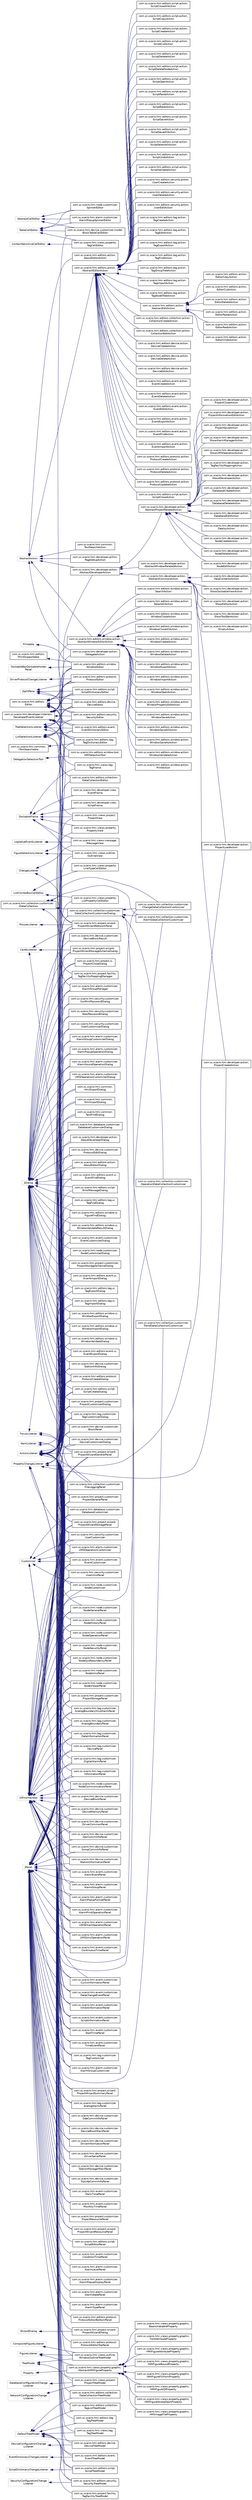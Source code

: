 digraph "Graphical Class Hierarchy"
{
 // LATEX_PDF_SIZE
  edge [fontname="Helvetica",fontsize="10",labelfontname="Helvetica",labelfontsize="10"];
  node [fontname="Helvetica",fontsize="10",shape=record];
  rankdir="LR";
  Node440 [label="AbstractAction",height=0.2,width=0.4,color="grey75", fillcolor="white", style="filled",tooltip=" "];
  Node440 -> Node441 [dir="back",color="midnightblue",fontsize="10",style="solid",fontname="Helvetica"];
  Node441 [label="com.sc.scairo.hmi.common.\lTextSearchAction",height=0.2,width=0.4,color="black", fillcolor="white", style="filled",URL="$classcom_1_1sc_1_1scairo_1_1hmi_1_1common_1_1_text_search_action.html",tooltip=" "];
  Node440 -> Node69 [dir="back",color="midnightblue",fontsize="10",style="solid",fontname="Helvetica"];
  Node69 [label="com.sc.scairo.hmi.developer.action.\lAbstractDeveloperAction",height=0.2,width=0.4,color="black", fillcolor="white", style="filled",URL="$classcom_1_1sc_1_1scairo_1_1hmi_1_1developer_1_1action_1_1_abstract_developer_action.html",tooltip=" "];
  Node69 -> Node70 [dir="back",color="midnightblue",fontsize="10",style="solid",fontname="Helvetica"];
  Node70 [label="com.sc.scairo.hmi.developer.action.\lAbstractCommonAction",height=0.2,width=0.4,color="black", fillcolor="white", style="filled",URL="$classcom_1_1sc_1_1scairo_1_1hmi_1_1developer_1_1action_1_1_abstract_common_action.html",tooltip=" "];
  Node70 -> Node71 [dir="back",color="midnightblue",fontsize="10",style="solid",fontname="Helvetica"];
  Node71 [label="com.sc.scairo.hmi.developer.action.\lEmptyAction",height=0.2,width=0.4,color="black", fillcolor="white", style="filled",URL="$classcom_1_1sc_1_1scairo_1_1hmi_1_1developer_1_1action_1_1_empty_action.html",tooltip=" "];
  Node70 -> Node72 [dir="back",color="midnightblue",fontsize="10",style="solid",fontname="Helvetica"];
  Node72 [label="com.sc.scairo.hmi.developer.action.\lHelpContentsAction",height=0.2,width=0.4,color="black", fillcolor="white", style="filled",URL="$classcom_1_1sc_1_1scairo_1_1hmi_1_1developer_1_1action_1_1_help_contents_action.html",tooltip=" "];
  Node70 -> Node73 [dir="back",color="midnightblue",fontsize="10",style="solid",fontname="Helvetica"];
  Node73 [label="com.sc.scairo.hmi.developer.action.\lProjectCreateAction",height=0.2,width=0.4,color="black", fillcolor="white", style="filled",URL="$classcom_1_1sc_1_1scairo_1_1hmi_1_1developer_1_1action_1_1_project_create_action.html",tooltip=" "];
  Node70 -> Node74 [dir="back",color="midnightblue",fontsize="10",style="solid",fontname="Helvetica"];
  Node74 [label="com.sc.scairo.hmi.developer.action.\lProjectLoadAction",height=0.2,width=0.4,color="black", fillcolor="white", style="filled",URL="$classcom_1_1sc_1_1scairo_1_1hmi_1_1developer_1_1action_1_1_project_load_action.html",tooltip=" "];
  Node70 -> Node75 [dir="back",color="midnightblue",fontsize="10",style="solid",fontname="Helvetica"];
  Node75 [label="com.sc.scairo.hmi.developer.action.\lShowDockableViewAction",height=0.2,width=0.4,color="black", fillcolor="white", style="filled",URL="$classcom_1_1sc_1_1scairo_1_1hmi_1_1developer_1_1action_1_1_show_dockable_view_action.html",tooltip=" "];
  Node70 -> Node76 [dir="back",color="midnightblue",fontsize="10",style="solid",fontname="Helvetica"];
  Node76 [label="com.sc.scairo.hmi.developer.action.\lShowEditorAction",height=0.2,width=0.4,color="black", fillcolor="white", style="filled",URL="$classcom_1_1sc_1_1scairo_1_1hmi_1_1developer_1_1action_1_1_show_editor_action.html",tooltip=" "];
  Node70 -> Node77 [dir="back",color="midnightblue",fontsize="10",style="solid",fontname="Helvetica"];
  Node77 [label="com.sc.scairo.hmi.developer.action.\lShowToolBarAction",height=0.2,width=0.4,color="black", fillcolor="white", style="filled",URL="$classcom_1_1sc_1_1scairo_1_1hmi_1_1developer_1_1action_1_1_show_tool_bar_action.html",tooltip=" "];
  Node69 -> Node78 [dir="back",color="midnightblue",fontsize="10",style="solid",fontname="Helvetica"];
  Node78 [label="com.sc.scairo.hmi.developer.action.\lAbstractProjectRelatedAction",height=0.2,width=0.4,color="black", fillcolor="white", style="filled",URL="$classcom_1_1sc_1_1scairo_1_1hmi_1_1developer_1_1action_1_1_abstract_project_related_action.html",tooltip=" "];
  Node78 -> Node79 [dir="back",color="midnightblue",fontsize="10",style="solid",fontname="Helvetica"];
  Node79 [label="com.sc.scairo.hmi.developer.action.\lAboutDeveloperAction",height=0.2,width=0.4,color="black", fillcolor="white", style="filled",URL="$classcom_1_1sc_1_1scairo_1_1hmi_1_1developer_1_1action_1_1_about_developer_action.html",tooltip=" "];
  Node78 -> Node80 [dir="back",color="midnightblue",fontsize="10",style="solid",fontname="Helvetica"];
  Node80 [label="com.sc.scairo.hmi.developer.action.\lDatabaseCreateAction",height=0.2,width=0.4,color="black", fillcolor="white", style="filled",URL="$classcom_1_1sc_1_1scairo_1_1hmi_1_1developer_1_1action_1_1_database_create_action.html",tooltip=" "];
  Node78 -> Node81 [dir="back",color="midnightblue",fontsize="10",style="solid",fontname="Helvetica"];
  Node81 [label="com.sc.scairo.hmi.developer.action.\lDatabaseDeleteAction",height=0.2,width=0.4,color="black", fillcolor="white", style="filled",URL="$classcom_1_1sc_1_1scairo_1_1hmi_1_1developer_1_1action_1_1_database_delete_action.html",tooltip=" "];
  Node78 -> Node82 [dir="back",color="midnightblue",fontsize="10",style="solid",fontname="Helvetica"];
  Node82 [label="com.sc.scairo.hmi.developer.action.\lDatabaseEditAction",height=0.2,width=0.4,color="black", fillcolor="white", style="filled",URL="$classcom_1_1sc_1_1scairo_1_1hmi_1_1developer_1_1action_1_1_database_edit_action.html",tooltip=" "];
  Node78 -> Node83 [dir="back",color="midnightblue",fontsize="10",style="solid",fontname="Helvetica"];
  Node83 [label="com.sc.scairo.hmi.developer.action.\lDeployAction",height=0.2,width=0.4,color="black", fillcolor="white", style="filled",URL="$classcom_1_1sc_1_1scairo_1_1hmi_1_1developer_1_1action_1_1_deploy_action.html",tooltip=" "];
  Node78 -> Node84 [dir="back",color="midnightblue",fontsize="10",style="solid",fontname="Helvetica"];
  Node84 [label="com.sc.scairo.hmi.developer.action.\lNodeCreateAction",height=0.2,width=0.4,color="black", fillcolor="white", style="filled",URL="$classcom_1_1sc_1_1scairo_1_1hmi_1_1developer_1_1action_1_1_node_create_action.html",tooltip=" "];
  Node78 -> Node85 [dir="back",color="midnightblue",fontsize="10",style="solid",fontname="Helvetica"];
  Node85 [label="com.sc.scairo.hmi.developer.action.\lNodeDeleteAction",height=0.2,width=0.4,color="black", fillcolor="white", style="filled",URL="$classcom_1_1sc_1_1scairo_1_1hmi_1_1developer_1_1action_1_1_node_delete_action.html",tooltip=" "];
  Node78 -> Node86 [dir="back",color="midnightblue",fontsize="10",style="solid",fontname="Helvetica"];
  Node86 [label="com.sc.scairo.hmi.developer.action.\lNodeEditAction",height=0.2,width=0.4,color="black", fillcolor="white", style="filled",URL="$classcom_1_1sc_1_1scairo_1_1hmi_1_1developer_1_1action_1_1_node_edit_action.html",tooltip=" "];
  Node78 -> Node87 [dir="back",color="midnightblue",fontsize="10",style="solid",fontname="Helvetica"];
  Node87 [label="com.sc.scairo.hmi.developer.action.\lProjectCloseAction",height=0.2,width=0.4,color="black", fillcolor="white", style="filled",URL="$classcom_1_1sc_1_1scairo_1_1hmi_1_1developer_1_1action_1_1_project_close_action.html",tooltip=" "];
  Node78 -> Node88 [dir="back",color="midnightblue",fontsize="10",style="solid",fontname="Helvetica"];
  Node88 [label="com.sc.scairo.hmi.developer.action.\lProjectInformationEditAction",height=0.2,width=0.4,color="black", fillcolor="white", style="filled",URL="$classcom_1_1sc_1_1scairo_1_1hmi_1_1developer_1_1action_1_1_project_information_edit_action.html",tooltip=" "];
  Node78 -> Node89 [dir="back",color="midnightblue",fontsize="10",style="solid",fontname="Helvetica"];
  Node89 [label="com.sc.scairo.hmi.developer.action.\lProjectSaveAction",height=0.2,width=0.4,color="black", fillcolor="white", style="filled",URL="$classcom_1_1sc_1_1scairo_1_1hmi_1_1developer_1_1action_1_1_project_save_action.html",tooltip=" "];
  Node78 -> Node90 [dir="back",color="midnightblue",fontsize="10",style="solid",fontname="Helvetica"];
  Node90 [label="com.sc.scairo.hmi.developer.action.\lShowAlarmManagerAction",height=0.2,width=0.4,color="black", fillcolor="white", style="filled",URL="$classcom_1_1sc_1_1scairo_1_1hmi_1_1developer_1_1action_1_1_show_alarm_manager_action.html",tooltip=" "];
  Node78 -> Node91 [dir="back",color="midnightblue",fontsize="10",style="solid",fontname="Helvetica"];
  Node91 [label="com.sc.scairo.hmi.developer.action.\lShowUMSOperationAction",height=0.2,width=0.4,color="black", fillcolor="white", style="filled",URL="$classcom_1_1sc_1_1scairo_1_1hmi_1_1developer_1_1action_1_1_show_u_m_s_operation_action.html",tooltip=" "];
  Node78 -> Node92 [dir="back",color="midnightblue",fontsize="10",style="solid",fontname="Helvetica"];
  Node92 [label="com.sc.scairo.hmi.developer.action.\lTagFacilityMappingAction",height=0.2,width=0.4,color="black", fillcolor="white", style="filled",URL="$classcom_1_1sc_1_1scairo_1_1hmi_1_1developer_1_1action_1_1_tag_facility_mapping_action.html",tooltip=" "];
  Node69 -> Node93 [dir="back",color="midnightblue",fontsize="10",style="solid",fontname="Helvetica"];
  Node93 [label="com.sc.scairo.hmi.developer.action.\lAbstractWindowRelatedAction",height=0.2,width=0.4,color="black", fillcolor="white", style="filled",URL="$classcom_1_1sc_1_1scairo_1_1hmi_1_1developer_1_1action_1_1_abstract_window_related_action.html",tooltip=" "];
  Node440 -> Node230 [dir="back",color="midnightblue",fontsize="10",style="solid",fontname="Helvetica"];
  Node230 [label="com.sc.scairo.hmi.developer.action.\lDelegateAction",height=0.2,width=0.4,color="black", fillcolor="white", style="filled",URL="$classcom_1_1sc_1_1scairo_1_1hmi_1_1developer_1_1action_1_1_delegate_action.html",tooltip=" "];
  Node440 -> Node442 [dir="back",color="midnightblue",fontsize="10",style="solid",fontname="Helvetica"];
  Node442 [label="com.sc.scairo.hmi.developer.action.\lPageSetupAction",height=0.2,width=0.4,color="black", fillcolor="white", style="filled",URL="$classcom_1_1sc_1_1scairo_1_1hmi_1_1developer_1_1action_1_1_page_setup_action.html",tooltip=" "];
  Node440 -> Node443 [dir="back",color="midnightblue",fontsize="10",style="solid",fontname="Helvetica"];
  Node443 [label="com.sc.scairo.hmi.editors.action.\lAboutEditorAction",height=0.2,width=0.4,color="black", fillcolor="white", style="filled",URL="$classcom_1_1sc_1_1scairo_1_1hmi_1_1editors_1_1action_1_1_about_editor_action.html",tooltip=" "];
  Node440 -> Node444 [dir="back",color="midnightblue",fontsize="10",style="solid",fontname="Helvetica"];
  Node444 [label="com.sc.scairo.hmi.editors.action.\lAbstractEditorAction",height=0.2,width=0.4,color="black", fillcolor="white", style="filled",URL="$classcom_1_1sc_1_1scairo_1_1hmi_1_1editors_1_1action_1_1_abstract_editor_action.html",tooltip=" "];
  Node444 -> Node445 [dir="back",color="midnightblue",fontsize="10",style="solid",fontname="Helvetica"];
  Node445 [label="com.sc.scairo.hmi.editors.action.\lAbstractEditAction",height=0.2,width=0.4,color="black", fillcolor="white", style="filled",URL="$classcom_1_1sc_1_1scairo_1_1hmi_1_1editors_1_1action_1_1_abstract_edit_action.html",tooltip=" "];
  Node445 -> Node446 [dir="back",color="midnightblue",fontsize="10",style="solid",fontname="Helvetica"];
  Node446 [label="com.sc.scairo.hmi.editors.action.\lEditorCopyAction",height=0.2,width=0.4,color="black", fillcolor="white", style="filled",URL="$classcom_1_1sc_1_1scairo_1_1hmi_1_1editors_1_1action_1_1_editor_copy_action.html",tooltip=" "];
  Node445 -> Node447 [dir="back",color="midnightblue",fontsize="10",style="solid",fontname="Helvetica"];
  Node447 [label="com.sc.scairo.hmi.editors.action.\lEditorCutAction",height=0.2,width=0.4,color="black", fillcolor="white", style="filled",URL="$classcom_1_1sc_1_1scairo_1_1hmi_1_1editors_1_1action_1_1_editor_cut_action.html",tooltip=" "];
  Node445 -> Node448 [dir="back",color="midnightblue",fontsize="10",style="solid",fontname="Helvetica"];
  Node448 [label="com.sc.scairo.hmi.editors.action.\lEditorDeleteAction",height=0.2,width=0.4,color="black", fillcolor="white", style="filled",URL="$classcom_1_1sc_1_1scairo_1_1hmi_1_1editors_1_1action_1_1_editor_delete_action.html",tooltip=" "];
  Node445 -> Node449 [dir="back",color="midnightblue",fontsize="10",style="solid",fontname="Helvetica"];
  Node449 [label="com.sc.scairo.hmi.editors.action.\lEditorPasteAction",height=0.2,width=0.4,color="black", fillcolor="white", style="filled",URL="$classcom_1_1sc_1_1scairo_1_1hmi_1_1editors_1_1action_1_1_editor_paste_action.html",tooltip=" "];
  Node445 -> Node450 [dir="back",color="midnightblue",fontsize="10",style="solid",fontname="Helvetica"];
  Node450 [label="com.sc.scairo.hmi.editors.action.\lEditorRedoAction",height=0.2,width=0.4,color="black", fillcolor="white", style="filled",URL="$classcom_1_1sc_1_1scairo_1_1hmi_1_1editors_1_1action_1_1_editor_redo_action.html",tooltip=" "];
  Node445 -> Node451 [dir="back",color="midnightblue",fontsize="10",style="solid",fontname="Helvetica"];
  Node451 [label="com.sc.scairo.hmi.editors.action.\lEditorUndoAction",height=0.2,width=0.4,color="black", fillcolor="white", style="filled",URL="$classcom_1_1sc_1_1scairo_1_1hmi_1_1editors_1_1action_1_1_editor_undo_action.html",tooltip=" "];
  Node444 -> Node452 [dir="back",color="midnightblue",fontsize="10",style="solid",fontname="Helvetica"];
  Node452 [label="com.sc.scairo.hmi.editors.collection.action.\lCollectionCreateAction",height=0.2,width=0.4,color="black", fillcolor="white", style="filled",URL="$classcom_1_1sc_1_1scairo_1_1hmi_1_1editors_1_1collection_1_1action_1_1_collection_create_action.html",tooltip=" "];
  Node444 -> Node453 [dir="back",color="midnightblue",fontsize="10",style="solid",fontname="Helvetica"];
  Node453 [label="com.sc.scairo.hmi.editors.collection.action.\lCollectionEditAction",height=0.2,width=0.4,color="black", fillcolor="white", style="filled",URL="$classcom_1_1sc_1_1scairo_1_1hmi_1_1editors_1_1collection_1_1action_1_1_collection_edit_action.html",tooltip=" "];
  Node444 -> Node454 [dir="back",color="midnightblue",fontsize="10",style="solid",fontname="Helvetica"];
  Node454 [label="com.sc.scairo.hmi.editors.device.action.\lDeviceCreateAction",height=0.2,width=0.4,color="black", fillcolor="white", style="filled",URL="$classcom_1_1sc_1_1scairo_1_1hmi_1_1editors_1_1device_1_1action_1_1_device_create_action.html",tooltip=" "];
  Node444 -> Node455 [dir="back",color="midnightblue",fontsize="10",style="solid",fontname="Helvetica"];
  Node455 [label="com.sc.scairo.hmi.editors.device.action.\lDeviceDeleteAction",height=0.2,width=0.4,color="black", fillcolor="white", style="filled",URL="$classcom_1_1sc_1_1scairo_1_1hmi_1_1editors_1_1device_1_1action_1_1_device_delete_action.html",tooltip=" "];
  Node444 -> Node456 [dir="back",color="midnightblue",fontsize="10",style="solid",fontname="Helvetica"];
  Node456 [label="com.sc.scairo.hmi.editors.device.action.\lDeviceEditAction",height=0.2,width=0.4,color="black", fillcolor="white", style="filled",URL="$classcom_1_1sc_1_1scairo_1_1hmi_1_1editors_1_1device_1_1action_1_1_device_edit_action.html",tooltip=" "];
  Node444 -> Node457 [dir="back",color="midnightblue",fontsize="10",style="solid",fontname="Helvetica"];
  Node457 [label="com.sc.scairo.hmi.editors.event.action.\lEventCreateAction",height=0.2,width=0.4,color="black", fillcolor="white", style="filled",URL="$classcom_1_1sc_1_1scairo_1_1hmi_1_1editors_1_1event_1_1action_1_1_event_create_action.html",tooltip=" "];
  Node444 -> Node458 [dir="back",color="midnightblue",fontsize="10",style="solid",fontname="Helvetica"];
  Node458 [label="com.sc.scairo.hmi.editors.event.action.\lEventDeleteAction",height=0.2,width=0.4,color="black", fillcolor="white", style="filled",URL="$classcom_1_1sc_1_1scairo_1_1hmi_1_1editors_1_1event_1_1action_1_1_event_delete_action.html",tooltip=" "];
  Node444 -> Node459 [dir="back",color="midnightblue",fontsize="10",style="solid",fontname="Helvetica"];
  Node459 [label="com.sc.scairo.hmi.editors.event.action.\lEventEditAction",height=0.2,width=0.4,color="black", fillcolor="white", style="filled",URL="$classcom_1_1sc_1_1scairo_1_1hmi_1_1editors_1_1event_1_1action_1_1_event_edit_action.html",tooltip=" "];
  Node444 -> Node460 [dir="back",color="midnightblue",fontsize="10",style="solid",fontname="Helvetica"];
  Node460 [label="com.sc.scairo.hmi.editors.event.action.\lEventExportAction",height=0.2,width=0.4,color="black", fillcolor="white", style="filled",URL="$classcom_1_1sc_1_1scairo_1_1hmi_1_1editors_1_1event_1_1action_1_1_event_export_action.html",tooltip=" "];
  Node444 -> Node461 [dir="back",color="midnightblue",fontsize="10",style="solid",fontname="Helvetica"];
  Node461 [label="com.sc.scairo.hmi.editors.event.action.\lEventFindAction",height=0.2,width=0.4,color="black", fillcolor="white", style="filled",URL="$classcom_1_1sc_1_1scairo_1_1hmi_1_1editors_1_1event_1_1action_1_1_event_find_action.html",tooltip=" "];
  Node444 -> Node462 [dir="back",color="midnightblue",fontsize="10",style="solid",fontname="Helvetica"];
  Node462 [label="com.sc.scairo.hmi.editors.event.action.\lEventImportAction",height=0.2,width=0.4,color="black", fillcolor="white", style="filled",URL="$classcom_1_1sc_1_1scairo_1_1hmi_1_1editors_1_1event_1_1action_1_1_event_import_action.html",tooltip=" "];
  Node444 -> Node463 [dir="back",color="midnightblue",fontsize="10",style="solid",fontname="Helvetica"];
  Node463 [label="com.sc.scairo.hmi.editors.protocol.action.\lProtocolCreateAction",height=0.2,width=0.4,color="black", fillcolor="white", style="filled",URL="$classcom_1_1sc_1_1scairo_1_1hmi_1_1editors_1_1protocol_1_1action_1_1_protocol_create_action.html",tooltip=" "];
  Node444 -> Node464 [dir="back",color="midnightblue",fontsize="10",style="solid",fontname="Helvetica"];
  Node464 [label="com.sc.scairo.hmi.editors.protocol.action.\lProtocolDeleteAction",height=0.2,width=0.4,color="black", fillcolor="white", style="filled",URL="$classcom_1_1sc_1_1scairo_1_1hmi_1_1editors_1_1protocol_1_1action_1_1_protocol_delete_action.html",tooltip=" "];
  Node444 -> Node465 [dir="back",color="midnightblue",fontsize="10",style="solid",fontname="Helvetica"];
  Node465 [label="com.sc.scairo.hmi.editors.protocol.action.\lProtocolUpdateAction",height=0.2,width=0.4,color="black", fillcolor="white", style="filled",URL="$classcom_1_1sc_1_1scairo_1_1hmi_1_1editors_1_1protocol_1_1action_1_1_protocol_update_action.html",tooltip=" "];
  Node444 -> Node466 [dir="back",color="midnightblue",fontsize="10",style="solid",fontname="Helvetica"];
  Node466 [label="com.sc.scairo.hmi.editors.script.action.\lScriptCloseAction",height=0.2,width=0.4,color="black", fillcolor="white", style="filled",URL="$classcom_1_1sc_1_1scairo_1_1hmi_1_1editors_1_1script_1_1action_1_1_script_close_action.html",tooltip=" "];
  Node444 -> Node467 [dir="back",color="midnightblue",fontsize="10",style="solid",fontname="Helvetica"];
  Node467 [label="com.sc.scairo.hmi.editors.script.action.\lScriptCloseAllAction",height=0.2,width=0.4,color="black", fillcolor="white", style="filled",URL="$classcom_1_1sc_1_1scairo_1_1hmi_1_1editors_1_1script_1_1action_1_1_script_close_all_action.html",tooltip=" "];
  Node444 -> Node468 [dir="back",color="midnightblue",fontsize="10",style="solid",fontname="Helvetica"];
  Node468 [label="com.sc.scairo.hmi.editors.script.action.\lScriptCopyAction",height=0.2,width=0.4,color="black", fillcolor="white", style="filled",URL="$classcom_1_1sc_1_1scairo_1_1hmi_1_1editors_1_1script_1_1action_1_1_script_copy_action.html",tooltip=" "];
  Node444 -> Node469 [dir="back",color="midnightblue",fontsize="10",style="solid",fontname="Helvetica"];
  Node469 [label="com.sc.scairo.hmi.editors.script.action.\lScriptCreateAction",height=0.2,width=0.4,color="black", fillcolor="white", style="filled",URL="$classcom_1_1sc_1_1scairo_1_1hmi_1_1editors_1_1script_1_1action_1_1_script_create_action.html",tooltip=" "];
  Node444 -> Node470 [dir="back",color="midnightblue",fontsize="10",style="solid",fontname="Helvetica"];
  Node470 [label="com.sc.scairo.hmi.editors.script.action.\lScriptCutAction",height=0.2,width=0.4,color="black", fillcolor="white", style="filled",URL="$classcom_1_1sc_1_1scairo_1_1hmi_1_1editors_1_1script_1_1action_1_1_script_cut_action.html",tooltip=" "];
  Node444 -> Node471 [dir="back",color="midnightblue",fontsize="10",style="solid",fontname="Helvetica"];
  Node471 [label="com.sc.scairo.hmi.editors.script.action.\lScriptDeleteAction",height=0.2,width=0.4,color="black", fillcolor="white", style="filled",URL="$classcom_1_1sc_1_1scairo_1_1hmi_1_1editors_1_1script_1_1action_1_1_script_delete_action.html",tooltip=" "];
  Node444 -> Node472 [dir="back",color="midnightblue",fontsize="10",style="solid",fontname="Helvetica"];
  Node472 [label="com.sc.scairo.hmi.editors.script.action.\lScriptDeleteNodeAction",height=0.2,width=0.4,color="black", fillcolor="white", style="filled",URL="$classcom_1_1sc_1_1scairo_1_1hmi_1_1editors_1_1script_1_1action_1_1_script_delete_node_action.html",tooltip=" "];
  Node444 -> Node473 [dir="back",color="midnightblue",fontsize="10",style="solid",fontname="Helvetica"];
  Node473 [label="com.sc.scairo.hmi.editors.script.action.\lScriptOpenAction",height=0.2,width=0.4,color="black", fillcolor="white", style="filled",URL="$classcom_1_1sc_1_1scairo_1_1hmi_1_1editors_1_1script_1_1action_1_1_script_open_action.html",tooltip=" "];
  Node444 -> Node474 [dir="back",color="midnightblue",fontsize="10",style="solid",fontname="Helvetica"];
  Node474 [label="com.sc.scairo.hmi.editors.script.action.\lScriptPasteAction",height=0.2,width=0.4,color="black", fillcolor="white", style="filled",URL="$classcom_1_1sc_1_1scairo_1_1hmi_1_1editors_1_1script_1_1action_1_1_script_paste_action.html",tooltip=" "];
  Node444 -> Node475 [dir="back",color="midnightblue",fontsize="10",style="solid",fontname="Helvetica"];
  Node475 [label="com.sc.scairo.hmi.editors.script.action.\lScriptRedoAction",height=0.2,width=0.4,color="black", fillcolor="white", style="filled",URL="$classcom_1_1sc_1_1scairo_1_1hmi_1_1editors_1_1script_1_1action_1_1_script_redo_action.html",tooltip=" "];
  Node444 -> Node476 [dir="back",color="midnightblue",fontsize="10",style="solid",fontname="Helvetica"];
  Node476 [label="com.sc.scairo.hmi.editors.script.action.\lScriptSaveAction",height=0.2,width=0.4,color="black", fillcolor="white", style="filled",URL="$classcom_1_1sc_1_1scairo_1_1hmi_1_1editors_1_1script_1_1action_1_1_script_save_action.html",tooltip=" "];
  Node444 -> Node477 [dir="back",color="midnightblue",fontsize="10",style="solid",fontname="Helvetica"];
  Node477 [label="com.sc.scairo.hmi.editors.script.action.\lScriptSaveAllAction",height=0.2,width=0.4,color="black", fillcolor="white", style="filled",URL="$classcom_1_1sc_1_1scairo_1_1hmi_1_1editors_1_1script_1_1action_1_1_script_save_all_action.html",tooltip=" "];
  Node444 -> Node478 [dir="back",color="midnightblue",fontsize="10",style="solid",fontname="Helvetica"];
  Node478 [label="com.sc.scairo.hmi.editors.script.action.\lScriptSelectAllAction",height=0.2,width=0.4,color="black", fillcolor="white", style="filled",URL="$classcom_1_1sc_1_1scairo_1_1hmi_1_1editors_1_1script_1_1action_1_1_script_select_all_action.html",tooltip=" "];
  Node444 -> Node479 [dir="back",color="midnightblue",fontsize="10",style="solid",fontname="Helvetica"];
  Node479 [label="com.sc.scairo.hmi.editors.script.action.\lScriptUndoAction",height=0.2,width=0.4,color="black", fillcolor="white", style="filled",URL="$classcom_1_1sc_1_1scairo_1_1hmi_1_1editors_1_1script_1_1action_1_1_script_undo_action.html",tooltip=" "];
  Node444 -> Node480 [dir="back",color="midnightblue",fontsize="10",style="solid",fontname="Helvetica"];
  Node480 [label="com.sc.scairo.hmi.editors.script.action.\lScriptValidateAction",height=0.2,width=0.4,color="black", fillcolor="white", style="filled",URL="$classcom_1_1sc_1_1scairo_1_1hmi_1_1editors_1_1script_1_1action_1_1_script_validate_action.html",tooltip=" "];
  Node444 -> Node481 [dir="back",color="midnightblue",fontsize="10",style="solid",fontname="Helvetica"];
  Node481 [label="com.sc.scairo.hmi.editors.security.action.\lUserCreateAction",height=0.2,width=0.4,color="black", fillcolor="white", style="filled",URL="$classcom_1_1sc_1_1scairo_1_1hmi_1_1editors_1_1security_1_1action_1_1_user_create_action.html",tooltip=" "];
  Node444 -> Node482 [dir="back",color="midnightblue",fontsize="10",style="solid",fontname="Helvetica"];
  Node482 [label="com.sc.scairo.hmi.editors.security.action.\lUserDeleteAction",height=0.2,width=0.4,color="black", fillcolor="white", style="filled",URL="$classcom_1_1sc_1_1scairo_1_1hmi_1_1editors_1_1security_1_1action_1_1_user_delete_action.html",tooltip=" "];
  Node444 -> Node483 [dir="back",color="midnightblue",fontsize="10",style="solid",fontname="Helvetica"];
  Node483 [label="com.sc.scairo.hmi.editors.security.action.\lUserEditAction",height=0.2,width=0.4,color="black", fillcolor="white", style="filled",URL="$classcom_1_1sc_1_1scairo_1_1hmi_1_1editors_1_1security_1_1action_1_1_user_edit_action.html",tooltip=" "];
  Node444 -> Node484 [dir="back",color="midnightblue",fontsize="10",style="solid",fontname="Helvetica"];
  Node484 [label="com.sc.scairo.hmi.editors.tag.action.\lTagCreateAction",height=0.2,width=0.4,color="black", fillcolor="white", style="filled",URL="$classcom_1_1sc_1_1scairo_1_1hmi_1_1editors_1_1tag_1_1action_1_1_tag_create_action.html",tooltip=" "];
  Node444 -> Node485 [dir="back",color="midnightblue",fontsize="10",style="solid",fontname="Helvetica"];
  Node485 [label="com.sc.scairo.hmi.editors.tag.action.\lTagEditAction",height=0.2,width=0.4,color="black", fillcolor="white", style="filled",URL="$classcom_1_1sc_1_1scairo_1_1hmi_1_1editors_1_1tag_1_1action_1_1_tag_edit_action.html",tooltip=" "];
  Node444 -> Node486 [dir="back",color="midnightblue",fontsize="10",style="solid",fontname="Helvetica"];
  Node486 [label="com.sc.scairo.hmi.editors.tag.action.\lTagExportAction",height=0.2,width=0.4,color="black", fillcolor="white", style="filled",URL="$classcom_1_1sc_1_1scairo_1_1hmi_1_1editors_1_1tag_1_1action_1_1_tag_export_action.html",tooltip=" "];
  Node444 -> Node487 [dir="back",color="midnightblue",fontsize="10",style="solid",fontname="Helvetica"];
  Node487 [label="com.sc.scairo.hmi.editors.tag.action.\lTagFindAction",height=0.2,width=0.4,color="black", fillcolor="white", style="filled",URL="$classcom_1_1sc_1_1scairo_1_1hmi_1_1editors_1_1tag_1_1action_1_1_tag_find_action.html",tooltip=" "];
  Node444 -> Node488 [dir="back",color="midnightblue",fontsize="10",style="solid",fontname="Helvetica"];
  Node488 [label="com.sc.scairo.hmi.editors.tag.action.\lTagGroupTreeAction",height=0.2,width=0.4,color="black", fillcolor="white", style="filled",URL="$classcom_1_1sc_1_1scairo_1_1hmi_1_1editors_1_1tag_1_1action_1_1_tag_group_tree_action.html",tooltip=" "];
  Node444 -> Node489 [dir="back",color="midnightblue",fontsize="10",style="solid",fontname="Helvetica"];
  Node489 [label="com.sc.scairo.hmi.editors.tag.action.\lTagImportAction",height=0.2,width=0.4,color="black", fillcolor="white", style="filled",URL="$classcom_1_1sc_1_1scairo_1_1hmi_1_1editors_1_1tag_1_1action_1_1_tag_import_action.html",tooltip=" "];
  Node444 -> Node490 [dir="back",color="midnightblue",fontsize="10",style="solid",fontname="Helvetica"];
  Node490 [label="com.sc.scairo.hmi.editors.tag.action.\lTagNodeTreeAction",height=0.2,width=0.4,color="black", fillcolor="white", style="filled",URL="$classcom_1_1sc_1_1scairo_1_1hmi_1_1editors_1_1tag_1_1action_1_1_tag_node_tree_action.html",tooltip=" "];
  Node440 -> Node94 [dir="back",color="midnightblue",fontsize="10",style="solid",fontname="Helvetica"];
  Node94 [label="com.sc.scairo.hmi.editors.window.action.\lAbstractWindowEditorAction",height=0.2,width=0.4,color="black", fillcolor="white", style="filled",URL="$classcom_1_1sc_1_1scairo_1_1hmi_1_1editors_1_1window_1_1action_1_1_abstract_window_editor_action.html",tooltip=" "];
  Node94 -> Node95 [dir="back",color="midnightblue",fontsize="10",style="solid",fontname="Helvetica"];
  Node95 [label="com.sc.scairo.hmi.editors.window.action.\lPrintAction",height=0.2,width=0.4,color="black", fillcolor="white", style="filled",URL="$classcom_1_1sc_1_1scairo_1_1hmi_1_1editors_1_1window_1_1action_1_1_print_action.html",tooltip=" "];
  Node94 -> Node96 [dir="back",color="midnightblue",fontsize="10",style="solid",fontname="Helvetica"];
  Node96 [label="com.sc.scairo.hmi.editors.window.action.\lSearchAction",height=0.2,width=0.4,color="black", fillcolor="white", style="filled",URL="$classcom_1_1sc_1_1scairo_1_1hmi_1_1editors_1_1window_1_1action_1_1_search_action.html",tooltip=" "];
  Node94 -> Node97 [dir="back",color="midnightblue",fontsize="10",style="solid",fontname="Helvetica"];
  Node97 [label="com.sc.scairo.hmi.editors.window.action.\lSelectAllAction",height=0.2,width=0.4,color="black", fillcolor="white", style="filled",URL="$classcom_1_1sc_1_1scairo_1_1hmi_1_1editors_1_1window_1_1action_1_1_select_all_action.html",tooltip=" "];
  Node94 -> Node98 [dir="back",color="midnightblue",fontsize="10",style="solid",fontname="Helvetica"];
  Node98 [label="com.sc.scairo.hmi.editors.window.action.\lWindowCloseAction",height=0.2,width=0.4,color="black", fillcolor="white", style="filled",URL="$classcom_1_1sc_1_1scairo_1_1hmi_1_1editors_1_1window_1_1action_1_1_window_close_action.html",tooltip=" "];
  Node94 -> Node99 [dir="back",color="midnightblue",fontsize="10",style="solid",fontname="Helvetica"];
  Node99 [label="com.sc.scairo.hmi.editors.window.action.\lWindowCloseAllAction",height=0.2,width=0.4,color="black", fillcolor="white", style="filled",URL="$classcom_1_1sc_1_1scairo_1_1hmi_1_1editors_1_1window_1_1action_1_1_window_close_all_action.html",tooltip=" "];
  Node94 -> Node100 [dir="back",color="midnightblue",fontsize="10",style="solid",fontname="Helvetica"];
  Node100 [label="com.sc.scairo.hmi.editors.window.action.\lWindowCreateAction",height=0.2,width=0.4,color="black", fillcolor="white", style="filled",URL="$classcom_1_1sc_1_1scairo_1_1hmi_1_1editors_1_1window_1_1action_1_1_window_create_action.html",tooltip=" "];
  Node94 -> Node101 [dir="back",color="midnightblue",fontsize="10",style="solid",fontname="Helvetica"];
  Node101 [label="com.sc.scairo.hmi.editors.window.action.\lWindowDeleteAction",height=0.2,width=0.4,color="black", fillcolor="white", style="filled",URL="$classcom_1_1sc_1_1scairo_1_1hmi_1_1editors_1_1window_1_1action_1_1_window_delete_action.html",tooltip=" "];
  Node94 -> Node102 [dir="back",color="midnightblue",fontsize="10",style="solid",fontname="Helvetica"];
  Node102 [label="com.sc.scairo.hmi.editors.window.action.\lWindowExportAction",height=0.2,width=0.4,color="black", fillcolor="white", style="filled",URL="$classcom_1_1sc_1_1scairo_1_1hmi_1_1editors_1_1window_1_1action_1_1_window_export_action.html",tooltip=" "];
  Node94 -> Node103 [dir="back",color="midnightblue",fontsize="10",style="solid",fontname="Helvetica"];
  Node103 [label="com.sc.scairo.hmi.editors.window.action.\lWindowImportAction",height=0.2,width=0.4,color="black", fillcolor="white", style="filled",URL="$classcom_1_1sc_1_1scairo_1_1hmi_1_1editors_1_1window_1_1action_1_1_window_import_action.html",tooltip=" "];
  Node94 -> Node104 [dir="back",color="midnightblue",fontsize="10",style="solid",fontname="Helvetica"];
  Node104 [label="com.sc.scairo.hmi.editors.window.action.\lWindowOpenAction",height=0.2,width=0.4,color="black", fillcolor="white", style="filled",URL="$classcom_1_1sc_1_1scairo_1_1hmi_1_1editors_1_1window_1_1action_1_1_window_open_action.html",tooltip=" "];
  Node94 -> Node105 [dir="back",color="midnightblue",fontsize="10",style="solid",fontname="Helvetica"];
  Node105 [label="com.sc.scairo.hmi.editors.window.action.\lWindowPropertyEditAction",height=0.2,width=0.4,color="black", fillcolor="white", style="filled",URL="$classcom_1_1sc_1_1scairo_1_1hmi_1_1editors_1_1window_1_1action_1_1_window_property_edit_action.html",tooltip=" "];
  Node94 -> Node106 [dir="back",color="midnightblue",fontsize="10",style="solid",fontname="Helvetica"];
  Node106 [label="com.sc.scairo.hmi.editors.window.action.\lWindowSaveAction",height=0.2,width=0.4,color="black", fillcolor="white", style="filled",URL="$classcom_1_1sc_1_1scairo_1_1hmi_1_1editors_1_1window_1_1action_1_1_window_save_action.html",tooltip=" "];
  Node94 -> Node107 [dir="back",color="midnightblue",fontsize="10",style="solid",fontname="Helvetica"];
  Node107 [label="com.sc.scairo.hmi.editors.window.action.\lWindowSaveAllAction",height=0.2,width=0.4,color="black", fillcolor="white", style="filled",URL="$classcom_1_1sc_1_1scairo_1_1hmi_1_1editors_1_1window_1_1action_1_1_window_save_all_action.html",tooltip=" "];
  Node94 -> Node108 [dir="back",color="midnightblue",fontsize="10",style="solid",fontname="Helvetica"];
  Node108 [label="com.sc.scairo.hmi.editors.window.action.\lWindowSaveAsAction",height=0.2,width=0.4,color="black", fillcolor="white", style="filled",URL="$classcom_1_1sc_1_1scairo_1_1hmi_1_1editors_1_1window_1_1action_1_1_window_save_as_action.html",tooltip=" "];
  Node94 -> Node109 [dir="back",color="midnightblue",fontsize="10",style="solid",fontname="Helvetica"];
  Node109 [label="com.sc.scairo.hmi.editors.window.action.\lWindowValidateAction",height=0.2,width=0.4,color="black", fillcolor="white", style="filled",URL="$classcom_1_1sc_1_1scairo_1_1hmi_1_1editors_1_1window_1_1action_1_1_window_validate_action.html",tooltip=" "];
  Node439 [label="AbstractCellEditor",height=0.2,width=0.4,color="grey75", fillcolor="white", style="filled",tooltip=" "];
  Node439 -> Node214 [dir="back",color="midnightblue",fontsize="10",style="solid",fontname="Helvetica"];
  Node214 [label="com.sc.scairo.hmi.alarm.customizer.\lAlarmPopupSpinnerEditor",height=0.2,width=0.4,color="black", fillcolor="white", style="filled",URL="$classcom_1_1sc_1_1scairo_1_1hmi_1_1alarm_1_1customizer_1_1_alarm_popup_spinner_editor.html",tooltip=" "];
  Node439 -> Node215 [dir="back",color="midnightblue",fontsize="10",style="solid",fontname="Helvetica"];
  Node215 [label="com.sc.scairo.hmi.device.customizer.model.\lBlockTableCellEditor",height=0.2,width=0.4,color="black", fillcolor="white", style="filled",URL="$classcom_1_1sc_1_1scairo_1_1hmi_1_1device_1_1customizer_1_1model_1_1_block_table_cell_editor.html",tooltip=" "];
  Node439 -> Node216 [dir="back",color="midnightblue",fontsize="10",style="solid",fontname="Helvetica"];
  Node216 [label="com.sc.scairo.hmi.node.customizer.\lSpinnerEditor",height=0.2,width=0.4,color="black", fillcolor="white", style="filled",URL="$classcom_1_1sc_1_1scairo_1_1hmi_1_1node_1_1customizer_1_1_spinner_editor.html",tooltip=" "];
  Node415 [label="ActionListener",height=0.2,width=0.4,color="grey75", fillcolor="white", style="filled",tooltip=" "];
  Node415 -> Node341 [dir="back",color="midnightblue",fontsize="10",style="solid",fontname="Helvetica"];
  Node341 [label="com.sc.scairo.hmi.alarm.customizer.\lAlarmGroupCustomizerDialog",height=0.2,width=0.4,color="black", fillcolor="white", style="filled",URL="$classcom_1_1sc_1_1scairo_1_1hmi_1_1alarm_1_1customizer_1_1_alarm_group_customizer_dialog.html",tooltip=" "];
  Node415 -> Node229 [dir="back",color="midnightblue",fontsize="10",style="solid",fontname="Helvetica"];
  Node229 [label="com.sc.scairo.hmi.alarm.customizer.\lAlarmGroupManager",height=0.2,width=0.4,color="black", fillcolor="white", style="filled",URL="$classcom_1_1sc_1_1scairo_1_1hmi_1_1alarm_1_1customizer_1_1_alarm_group_manager.html",tooltip=" "];
  Node415 -> Node329 [dir="back",color="midnightblue",fontsize="10",style="solid",fontname="Helvetica"];
  Node329 [label="com.sc.scairo.hmi.alarm.customizer.\lAlarmGroupPanel",height=0.2,width=0.4,color="black", fillcolor="white", style="filled",URL="$classcom_1_1sc_1_1scairo_1_1hmi_1_1alarm_1_1customizer_1_1_alarm_group_panel.html",tooltip=" "];
  Node415 -> Node332 [dir="back",color="midnightblue",fontsize="10",style="solid",fontname="Helvetica"];
  Node332 [label="com.sc.scairo.hmi.alarm.customizer.\lAlarmPopupFormatPanel",height=0.2,width=0.4,color="black", fillcolor="white", style="filled",URL="$classcom_1_1sc_1_1scairo_1_1hmi_1_1alarm_1_1customizer_1_1_alarm_popup_format_panel.html",tooltip=" "];
  Node415 -> Node342 [dir="back",color="midnightblue",fontsize="10",style="solid",fontname="Helvetica"];
  Node342 [label="com.sc.scairo.hmi.alarm.customizer.\lAlarmPopupOperationDialog",height=0.2,width=0.4,color="black", fillcolor="white", style="filled",URL="$classcom_1_1sc_1_1scairo_1_1hmi_1_1alarm_1_1customizer_1_1_alarm_popup_operation_dialog.html",tooltip=" "];
  Node415 -> Node133 [dir="back",color="midnightblue",fontsize="10",style="solid",fontname="Helvetica"];
  Node133 [label="com.sc.scairo.hmi.alarm.customizer.\lAlarmPrintOperationPanel",height=0.2,width=0.4,color="black", fillcolor="white", style="filled",URL="$classcom_1_1sc_1_1scairo_1_1hmi_1_1alarm_1_1customizer_1_1_alarm_print_operation_panel.html",tooltip=" "];
  Node415 -> Node343 [dir="back",color="midnightblue",fontsize="10",style="solid",fontname="Helvetica"];
  Node343 [label="com.sc.scairo.hmi.alarm.customizer.\lAlarmSoundOperationDialog",height=0.2,width=0.4,color="black", fillcolor="white", style="filled",URL="$classcom_1_1sc_1_1scairo_1_1hmi_1_1alarm_1_1customizer_1_1_alarm_sound_operation_dialog.html",tooltip=" "];
  Node415 -> Node134 [dir="back",color="midnightblue",fontsize="10",style="solid",fontname="Helvetica"];
  Node134 [label="com.sc.scairo.hmi.alarm.customizer.\lUMSEmailOperationPanel",height=0.2,width=0.4,color="black", fillcolor="white", style="filled",URL="$classcom_1_1sc_1_1scairo_1_1hmi_1_1alarm_1_1customizer_1_1_u_m_s_email_operation_panel.html",tooltip=" "];
  Node415 -> Node135 [dir="back",color="midnightblue",fontsize="10",style="solid",fontname="Helvetica"];
  Node135 [label="com.sc.scairo.hmi.alarm.customizer.\lUMSOperationCustomizer",height=0.2,width=0.4,color="black", fillcolor="white", style="filled",URL="$classcom_1_1sc_1_1scairo_1_1hmi_1_1alarm_1_1customizer_1_1_u_m_s_operation_customizer.html",tooltip=" "];
  Node415 -> Node344 [dir="back",color="midnightblue",fontsize="10",style="solid",fontname="Helvetica"];
  Node344 [label="com.sc.scairo.hmi.alarm.customizer.\lUMSOperationCustomizerDialog",height=0.2,width=0.4,color="black", fillcolor="white", style="filled",URL="$classcom_1_1sc_1_1scairo_1_1hmi_1_1alarm_1_1customizer_1_1_u_m_s_operation_customizer_dialog.html",tooltip=" "];
  Node415 -> Node136 [dir="back",color="midnightblue",fontsize="10",style="solid",fontname="Helvetica"];
  Node136 [label="com.sc.scairo.hmi.alarm.customizer.\lUMSSmsOperationPanel",height=0.2,width=0.4,color="black", fillcolor="white", style="filled",URL="$classcom_1_1sc_1_1scairo_1_1hmi_1_1alarm_1_1customizer_1_1_u_m_s_sms_operation_panel.html",tooltip=" "];
  Node415 -> Node39 [dir="back",color="midnightblue",fontsize="10",style="solid",fontname="Helvetica"];
  Node39 [label="com.sc.scairo.hmi.collection.customizer.\lDataCollectionCustomizerDialog",height=0.2,width=0.4,color="black", fillcolor="white", style="filled",URL="$classcom_1_1sc_1_1scairo_1_1hmi_1_1collection_1_1customizer_1_1_data_collection_customizer_dialog.html",tooltip=" "];
  Node39 -> Node37 [dir="back",color="midnightblue",fontsize="10",style="solid",fontname="Helvetica"];
  Node37 [label="com.sc.scairo.hmi.collection.customizer.\lAlarmDataCollectionCustomizer",height=0.2,width=0.4,color="black", fillcolor="white", style="filled",URL="$classcom_1_1sc_1_1scairo_1_1hmi_1_1collection_1_1customizer_1_1_alarm_data_collection_customizer.html",tooltip=" "];
  Node39 -> Node38 [dir="back",color="midnightblue",fontsize="10",style="solid",fontname="Helvetica"];
  Node38 [label="com.sc.scairo.hmi.collection.customizer.\lChangeDataCollectionCustomizer",height=0.2,width=0.4,color="black", fillcolor="white", style="filled",URL="$classcom_1_1sc_1_1scairo_1_1hmi_1_1collection_1_1customizer_1_1_change_data_collection_customizer.html",tooltip=" "];
  Node39 -> Node40 [dir="back",color="midnightblue",fontsize="10",style="solid",fontname="Helvetica"];
  Node40 [label="com.sc.scairo.hmi.collection.customizer.\lOperationDataCollectionCustomizer",height=0.2,width=0.4,color="black", fillcolor="white", style="filled",URL="$classcom_1_1sc_1_1scairo_1_1hmi_1_1collection_1_1customizer_1_1_operation_data_collection_customizer.html",tooltip=" "];
  Node39 -> Node41 [dir="back",color="midnightblue",fontsize="10",style="solid",fontname="Helvetica"];
  Node41 [label="com.sc.scairo.hmi.collection.customizer.\lTrendDataCollectionCustomizer",height=0.2,width=0.4,color="black", fillcolor="white", style="filled",URL="$classcom_1_1sc_1_1scairo_1_1hmi_1_1collection_1_1customizer_1_1_trend_data_collection_customizer.html",tooltip=" "];
  Node415 -> Node42 [dir="back",color="midnightblue",fontsize="10",style="solid",fontname="Helvetica"];
  Node42 [label="com.sc.scairo.hmi.collection.customizer.\lFileLoggingPanel",height=0.2,width=0.4,color="black", fillcolor="white", style="filled",URL="$classcom_1_1sc_1_1scairo_1_1hmi_1_1collection_1_1customizer_1_1_file_logging_panel.html",tooltip=" "];
  Node415 -> Node345 [dir="back",color="midnightblue",fontsize="10",style="solid",fontname="Helvetica"];
  Node345 [label="com.sc.scairo.hmi.common.\lHmiExportDialog",height=0.2,width=0.4,color="black", fillcolor="white", style="filled",URL="$classcom_1_1sc_1_1scairo_1_1hmi_1_1common_1_1_hmi_export_dialog.html",tooltip=" "];
  Node415 -> Node346 [dir="back",color="midnightblue",fontsize="10",style="solid",fontname="Helvetica"];
  Node346 [label="com.sc.scairo.hmi.common.\lHmiImportDialog",height=0.2,width=0.4,color="black", fillcolor="white", style="filled",URL="$classcom_1_1sc_1_1scairo_1_1hmi_1_1common_1_1_hmi_import_dialog.html",tooltip=" "];
  Node415 -> Node347 [dir="back",color="midnightblue",fontsize="10",style="solid",fontname="Helvetica"];
  Node347 [label="com.sc.scairo.hmi.common.\lTextFindDialog",height=0.2,width=0.4,color="black", fillcolor="white", style="filled",URL="$classcom_1_1sc_1_1scairo_1_1hmi_1_1common_1_1_text_find_dialog.html",tooltip=" "];
  Node415 -> Node137 [dir="back",color="midnightblue",fontsize="10",style="solid",fontname="Helvetica"];
  Node137 [label="com.sc.scairo.hmi.database.customizer.\lDatabaseCustomizer",height=0.2,width=0.4,color="black", fillcolor="white", style="filled",URL="$classcom_1_1sc_1_1scairo_1_1hmi_1_1database_1_1customizer_1_1_database_customizer.html",tooltip=" "];
  Node415 -> Node348 [dir="back",color="midnightblue",fontsize="10",style="solid",fontname="Helvetica"];
  Node348 [label="com.sc.scairo.hmi.database.customizer.\lDatabaseCustomizerDialog",height=0.2,width=0.4,color="black", fillcolor="white", style="filled",URL="$classcom_1_1sc_1_1scairo_1_1hmi_1_1database_1_1customizer_1_1_database_customizer_dialog.html",tooltip=" "];
  Node415 -> Node349 [dir="back",color="midnightblue",fontsize="10",style="solid",fontname="Helvetica"];
  Node349 [label="com.sc.scairo.hmi.developer.action.\lAboutDeveloperDialog",height=0.2,width=0.4,color="black", fillcolor="white", style="filled",URL="$classcom_1_1sc_1_1scairo_1_1hmi_1_1developer_1_1action_1_1_about_developer_dialog.html",tooltip=" "];
  Node415 -> Node138 [dir="back",color="midnightblue",fontsize="10",style="solid",fontname="Helvetica"];
  Node138 [label="com.sc.scairo.hmi.device.customizer.\lBlockPanel",height=0.2,width=0.4,color="black", fillcolor="white", style="filled",URL="$classcom_1_1sc_1_1scairo_1_1hmi_1_1device_1_1customizer_1_1_block_panel.html",tooltip=" "];
  Node415 -> Node141 [dir="back",color="midnightblue",fontsize="10",style="solid",fontname="Helvetica"];
  Node141 [label="com.sc.scairo.hmi.device.customizer.\lDeviceBlockPanel",height=0.2,width=0.4,color="black", fillcolor="white", style="filled",URL="$classcom_1_1sc_1_1scairo_1_1hmi_1_1device_1_1customizer_1_1_device_block_panel.html",tooltip=" "];
  Node415 -> Node142 [dir="back",color="midnightblue",fontsize="10",style="solid",fontname="Helvetica"];
  Node142 [label="com.sc.scairo.hmi.device.customizer.\lDeviceCustomizerDialog",height=0.2,width=0.4,color="black", fillcolor="white", style="filled",URL="$classcom_1_1sc_1_1scairo_1_1hmi_1_1device_1_1customizer_1_1_device_customizer_dialog.html",tooltip=" "];
  Node415 -> Node143 [dir="back",color="midnightblue",fontsize="10",style="solid",fontname="Helvetica"];
  Node143 [label="com.sc.scairo.hmi.device.customizer.\lDeviceMemoryPanel",height=0.2,width=0.4,color="black", fillcolor="white", style="filled",URL="$classcom_1_1sc_1_1scairo_1_1hmi_1_1device_1_1customizer_1_1_device_memory_panel.html",tooltip=" "];
  Node415 -> Node144 [dir="back",color="midnightblue",fontsize="10",style="solid",fontname="Helvetica"];
  Node144 [label="com.sc.scairo.hmi.device.customizer.\lDriverCommonPanel",height=0.2,width=0.4,color="black", fillcolor="white", style="filled",URL="$classcom_1_1sc_1_1scairo_1_1hmi_1_1device_1_1customizer_1_1_driver_common_panel.html",tooltip=" "];
  Node415 -> Node215 [dir="back",color="midnightblue",fontsize="10",style="solid",fontname="Helvetica"];
  Node415 -> Node147 [dir="back",color="midnightblue",fontsize="10",style="solid",fontname="Helvetica"];
  Node147 [label="com.sc.scairo.hmi.device.customizer.\lOpcCommInfoPanel",height=0.2,width=0.4,color="black", fillcolor="white", style="filled",URL="$classcom_1_1sc_1_1scairo_1_1hmi_1_1device_1_1customizer_1_1_opc_comm_info_panel.html",tooltip=" "];
  Node415 -> Node351 [dir="back",color="midnightblue",fontsize="10",style="solid",fontname="Helvetica"];
  Node351 [label="com.sc.scairo.hmi.device.customizer.\lProtocolEditDialog",height=0.2,width=0.4,color="black", fillcolor="white", style="filled",URL="$classcom_1_1sc_1_1scairo_1_1hmi_1_1device_1_1customizer_1_1_protocol_edit_dialog.html",tooltip=" "];
  Node415 -> Node148 [dir="back",color="midnightblue",fontsize="10",style="solid",fontname="Helvetica"];
  Node148 [label="com.sc.scairo.hmi.device.customizer.\lSnmpCommInfoPanel",height=0.2,width=0.4,color="black", fillcolor="white", style="filled",URL="$classcom_1_1sc_1_1scairo_1_1hmi_1_1device_1_1customizer_1_1_snmp_comm_info_panel.html",tooltip=" "];
  Node415 -> Node149 [dir="back",color="midnightblue",fontsize="10",style="solid",fontname="Helvetica"];
  Node149 [label="com.sc.scairo.hmi.device.customizer.\lStationInfoDialog",height=0.2,width=0.4,color="black", fillcolor="white", style="filled",URL="$classcom_1_1sc_1_1scairo_1_1hmi_1_1device_1_1customizer_1_1_station_info_dialog.html",tooltip=" "];
  Node415 -> Node150 [dir="back",color="midnightblue",fontsize="10",style="solid",fontname="Helvetica"];
  Node150 [label="com.sc.scairo.hmi.device.customizer.\lStationInformationPanel",height=0.2,width=0.4,color="black", fillcolor="white", style="filled",URL="$classcom_1_1sc_1_1scairo_1_1hmi_1_1device_1_1customizer_1_1_station_information_panel.html",tooltip=" "];
  Node415 -> Node352 [dir="back",color="midnightblue",fontsize="10",style="solid",fontname="Helvetica"];
  Node352 [label="com.sc.scairo.hmi.editors.action.\lAboutEditorDialog",height=0.2,width=0.4,color="black", fillcolor="white", style="filled",URL="$classcom_1_1sc_1_1scairo_1_1hmi_1_1editors_1_1action_1_1_about_editor_dialog.html",tooltip=" "];
  Node415 -> Node59 [dir="back",color="midnightblue",fontsize="10",style="solid",fontname="Helvetica"];
  Node59 [label="com.sc.scairo.hmi.editors.collection.\lDataCollectionEditor",height=0.2,width=0.4,color="black", fillcolor="white", style="filled",URL="$classcom_1_1sc_1_1scairo_1_1hmi_1_1editors_1_1collection_1_1_data_collection_editor.html",tooltip=" "];
  Node415 -> Node235 [dir="back",color="midnightblue",fontsize="10",style="solid",fontname="Helvetica"];
  Node235 [label="com.sc.scairo.hmi.editors.event.ui.\lEventExportDialog",height=0.2,width=0.4,color="black", fillcolor="white", style="filled",URL="$classcom_1_1sc_1_1scairo_1_1hmi_1_1editors_1_1event_1_1ui_1_1_event_export_dialog.html",tooltip=" "];
  Node415 -> Node353 [dir="back",color="midnightblue",fontsize="10",style="solid",fontname="Helvetica"];
  Node353 [label="com.sc.scairo.hmi.editors.event.ui.\lEventFindDialog",height=0.2,width=0.4,color="black", fillcolor="white", style="filled",URL="$classcom_1_1sc_1_1scairo_1_1hmi_1_1editors_1_1event_1_1ui_1_1_event_find_dialog.html",tooltip=" "];
  Node415 -> Node236 [dir="back",color="midnightblue",fontsize="10",style="solid",fontname="Helvetica"];
  Node236 [label="com.sc.scairo.hmi.editors.event.ui.\lEventImportDialog",height=0.2,width=0.4,color="black", fillcolor="white", style="filled",URL="$classcom_1_1sc_1_1scairo_1_1hmi_1_1editors_1_1event_1_1ui_1_1_event_import_dialog.html",tooltip=" "];
  Node415 -> Node153 [dir="back",color="midnightblue",fontsize="10",style="solid",fontname="Helvetica"];
  Node153 [label="com.sc.scairo.hmi.editors.protocol.\lProtocolCreateDialog",height=0.2,width=0.4,color="black", fillcolor="white", style="filled",URL="$classcom_1_1sc_1_1scairo_1_1hmi_1_1editors_1_1protocol_1_1_protocol_create_dialog.html",tooltip=" "];
  Node415 -> Node354 [dir="back",color="midnightblue",fontsize="10",style="solid",fontname="Helvetica"];
  Node354 [label="com.sc.scairo.hmi.editors.script.\lErrorMessageDialog",height=0.2,width=0.4,color="black", fillcolor="white", style="filled",URL="$classcom_1_1sc_1_1scairo_1_1hmi_1_1editors_1_1script_1_1_error_message_dialog.html",tooltip=" "];
  Node415 -> Node154 [dir="back",color="midnightblue",fontsize="10",style="solid",fontname="Helvetica"];
  Node154 [label="com.sc.scairo.hmi.editors.script.\lScriptCreateDialog",height=0.2,width=0.4,color="black", fillcolor="white", style="filled",URL="$classcom_1_1sc_1_1scairo_1_1hmi_1_1editors_1_1script_1_1_script_create_dialog.html",tooltip=" "];
  Node415 -> Node238 [dir="back",color="midnightblue",fontsize="10",style="solid",fontname="Helvetica"];
  Node238 [label="com.sc.scairo.hmi.editors.tag.ui.\lTagExportDialog",height=0.2,width=0.4,color="black", fillcolor="white", style="filled",URL="$classcom_1_1sc_1_1scairo_1_1hmi_1_1editors_1_1tag_1_1ui_1_1_tag_export_dialog.html",tooltip=" "];
  Node415 -> Node355 [dir="back",color="midnightblue",fontsize="10",style="solid",fontname="Helvetica"];
  Node355 [label="com.sc.scairo.hmi.editors.tag.ui.\lTagFindDialog",height=0.2,width=0.4,color="black", fillcolor="white", style="filled",URL="$classcom_1_1sc_1_1scairo_1_1hmi_1_1editors_1_1tag_1_1ui_1_1_tag_find_dialog.html",tooltip=" "];
  Node415 -> Node239 [dir="back",color="midnightblue",fontsize="10",style="solid",fontname="Helvetica"];
  Node239 [label="com.sc.scairo.hmi.editors.tag.ui.\lTagImportDialog",height=0.2,width=0.4,color="black", fillcolor="white", style="filled",URL="$classcom_1_1sc_1_1scairo_1_1hmi_1_1editors_1_1tag_1_1ui_1_1_tag_import_dialog.html",tooltip=" "];
  Node415 -> Node356 [dir="back",color="midnightblue",fontsize="10",style="solid",fontname="Helvetica"];
  Node356 [label="com.sc.scairo.hmi.editors.window.ui.\lFigureFindDialog",height=0.2,width=0.4,color="black", fillcolor="white", style="filled",URL="$classcom_1_1sc_1_1scairo_1_1hmi_1_1editors_1_1window_1_1ui_1_1_figure_find_dialog.html",tooltip=" "];
  Node415 -> Node240 [dir="back",color="midnightblue",fontsize="10",style="solid",fontname="Helvetica"];
  Node240 [label="com.sc.scairo.hmi.editors.window.ui.\lWindowExportDialog",height=0.2,width=0.4,color="black", fillcolor="white", style="filled",URL="$classcom_1_1sc_1_1scairo_1_1hmi_1_1editors_1_1window_1_1ui_1_1_window_export_dialog.html",tooltip=" "];
  Node415 -> Node241 [dir="back",color="midnightblue",fontsize="10",style="solid",fontname="Helvetica"];
  Node241 [label="com.sc.scairo.hmi.editors.window.ui.\lWindowImportDialog",height=0.2,width=0.4,color="black", fillcolor="white", style="filled",URL="$classcom_1_1sc_1_1scairo_1_1hmi_1_1editors_1_1window_1_1ui_1_1_window_import_dialog.html",tooltip=" "];
  Node415 -> Node242 [dir="back",color="midnightblue",fontsize="10",style="solid",fontname="Helvetica"];
  Node242 [label="com.sc.scairo.hmi.editors.window.ui.\lWindowValidateDialog",height=0.2,width=0.4,color="black", fillcolor="white", style="filled",URL="$classcom_1_1sc_1_1scairo_1_1hmi_1_1editors_1_1window_1_1ui_1_1_window_validate_dialog.html",tooltip=" "];
  Node415 -> Node357 [dir="back",color="midnightblue",fontsize="10",style="solid",fontname="Helvetica"];
  Node357 [label="com.sc.scairo.hmi.editors.window.ui.\lWindowValidateResultDialog",height=0.2,width=0.4,color="black", fillcolor="white", style="filled",URL="$classcom_1_1sc_1_1scairo_1_1hmi_1_1editors_1_1window_1_1ui_1_1_window_validate_result_dialog.html",tooltip=" "];
  Node415 -> Node155 [dir="back",color="midnightblue",fontsize="10",style="solid",fontname="Helvetica"];
  Node155 [label="com.sc.scairo.hmi.event.customizer.\lAlarmEventPanel",height=0.2,width=0.4,color="black", fillcolor="white", style="filled",URL="$classcom_1_1sc_1_1scairo_1_1hmi_1_1event_1_1customizer_1_1_alarm_event_panel.html",tooltip=" "];
  Node415 -> Node156 [dir="back",color="midnightblue",fontsize="10",style="solid",fontname="Helvetica"];
  Node156 [label="com.sc.scairo.hmi.event.customizer.\lContinuousTimePanel",height=0.2,width=0.4,color="black", fillcolor="white", style="filled",URL="$classcom_1_1sc_1_1scairo_1_1hmi_1_1event_1_1customizer_1_1_continuous_time_panel.html",tooltip=" "];
  Node415 -> Node157 [dir="back",color="midnightblue",fontsize="10",style="solid",fontname="Helvetica"];
  Node157 [label="com.sc.scairo.hmi.event.customizer.\lCyclicInformationPanel",height=0.2,width=0.4,color="black", fillcolor="white", style="filled",URL="$classcom_1_1sc_1_1scairo_1_1hmi_1_1event_1_1customizer_1_1_cyclic_information_panel.html",tooltip=" "];
  Node415 -> Node159 [dir="back",color="midnightblue",fontsize="10",style="solid",fontname="Helvetica"];
  Node159 [label="com.sc.scairo.hmi.event.customizer.\lDataChangeEventPanel",height=0.2,width=0.4,color="black", fillcolor="white", style="filled",URL="$classcom_1_1sc_1_1scairo_1_1hmi_1_1event_1_1customizer_1_1_data_change_event_panel.html",tooltip=" "];
  Node415 -> Node160 [dir="back",color="midnightblue",fontsize="10",style="solid",fontname="Helvetica"];
  Node160 [label="com.sc.scairo.hmi.event.customizer.\lEventCustomizer",height=0.2,width=0.4,color="black", fillcolor="white", style="filled",URL="$classcom_1_1sc_1_1scairo_1_1hmi_1_1event_1_1customizer_1_1_event_customizer.html",tooltip=" "];
  Node415 -> Node358 [dir="back",color="midnightblue",fontsize="10",style="solid",fontname="Helvetica"];
  Node358 [label="com.sc.scairo.hmi.event.customizer.\lEventCustomizerDialog",height=0.2,width=0.4,color="black", fillcolor="white", style="filled",URL="$classcom_1_1sc_1_1scairo_1_1hmi_1_1event_1_1customizer_1_1_event_customizer_dialog.html",tooltip=" "];
  Node415 -> Node161 [dir="back",color="midnightblue",fontsize="10",style="solid",fontname="Helvetica"];
  Node161 [label="com.sc.scairo.hmi.event.customizer.\lInhibitInformationPanel",height=0.2,width=0.4,color="black", fillcolor="white", style="filled",URL="$classcom_1_1sc_1_1scairo_1_1hmi_1_1event_1_1customizer_1_1_inhibit_information_panel.html",tooltip=" "];
  Node415 -> Node163 [dir="back",color="midnightblue",fontsize="10",style="solid",fontname="Helvetica"];
  Node163 [label="com.sc.scairo.hmi.event.customizer.\lScriptInformationPanel",height=0.2,width=0.4,color="black", fillcolor="white", style="filled",URL="$classcom_1_1sc_1_1scairo_1_1hmi_1_1event_1_1customizer_1_1_script_information_panel.html",tooltip=" "];
  Node415 -> Node164 [dir="back",color="midnightblue",fontsize="10",style="solid",fontname="Helvetica"];
  Node164 [label="com.sc.scairo.hmi.event.customizer.\lStartTimePanel",height=0.2,width=0.4,color="black", fillcolor="white", style="filled",URL="$classcom_1_1sc_1_1scairo_1_1hmi_1_1event_1_1customizer_1_1_start_time_panel.html",tooltip=" "];
  Node415 -> Node165 [dir="back",color="midnightblue",fontsize="10",style="solid",fontname="Helvetica"];
  Node165 [label="com.sc.scairo.hmi.event.customizer.\lTimeEventPanel",height=0.2,width=0.4,color="black", fillcolor="white", style="filled",URL="$classcom_1_1sc_1_1scairo_1_1hmi_1_1event_1_1customizer_1_1_time_event_panel.html",tooltip=" "];
  Node415 -> Node166 [dir="back",color="midnightblue",fontsize="10",style="solid",fontname="Helvetica"];
  Node166 [label="com.sc.scairo.hmi.node.customizer.\lNodeCommunicationPanel",height=0.2,width=0.4,color="black", fillcolor="white", style="filled",URL="$classcom_1_1sc_1_1scairo_1_1hmi_1_1node_1_1customizer_1_1_node_communication_panel.html",tooltip=" "];
  Node415 -> Node167 [dir="back",color="midnightblue",fontsize="10",style="solid",fontname="Helvetica"];
  Node167 [label="com.sc.scairo.hmi.node.customizer.\lNodeCustomizer",height=0.2,width=0.4,color="black", fillcolor="white", style="filled",URL="$classcom_1_1sc_1_1scairo_1_1hmi_1_1node_1_1customizer_1_1_node_customizer.html",tooltip=" "];
  Node415 -> Node359 [dir="back",color="midnightblue",fontsize="10",style="solid",fontname="Helvetica"];
  Node359 [label="com.sc.scairo.hmi.node.customizer.\lNodeCustomizerDialog",height=0.2,width=0.4,color="black", fillcolor="white", style="filled",URL="$classcom_1_1sc_1_1scairo_1_1hmi_1_1node_1_1customizer_1_1_node_customizer_dialog.html",tooltip=" "];
  Node415 -> Node168 [dir="back",color="midnightblue",fontsize="10",style="solid",fontname="Helvetica"];
  Node168 [label="com.sc.scairo.hmi.node.customizer.\lNodeGeneralPanel",height=0.2,width=0.4,color="black", fillcolor="white", style="filled",URL="$classcom_1_1sc_1_1scairo_1_1hmi_1_1node_1_1customizer_1_1_node_general_panel.html",tooltip=" "];
  Node415 -> Node169 [dir="back",color="midnightblue",fontsize="10",style="solid",fontname="Helvetica"];
  Node169 [label="com.sc.scairo.hmi.node.customizer.\lNodeHistoryPanel",height=0.2,width=0.4,color="black", fillcolor="white", style="filled",URL="$classcom_1_1sc_1_1scairo_1_1hmi_1_1node_1_1customizer_1_1_node_history_panel.html",tooltip=" "];
  Node415 -> Node170 [dir="back",color="midnightblue",fontsize="10",style="solid",fontname="Helvetica"];
  Node170 [label="com.sc.scairo.hmi.node.customizer.\lNodeOperationPanel",height=0.2,width=0.4,color="black", fillcolor="white", style="filled",URL="$classcom_1_1sc_1_1scairo_1_1hmi_1_1node_1_1customizer_1_1_node_operation_panel.html",tooltip=" "];
  Node415 -> Node171 [dir="back",color="midnightblue",fontsize="10",style="solid",fontname="Helvetica"];
  Node171 [label="com.sc.scairo.hmi.node.customizer.\lNodeSecurityPanel",height=0.2,width=0.4,color="black", fillcolor="white", style="filled",URL="$classcom_1_1sc_1_1scairo_1_1hmi_1_1node_1_1customizer_1_1_node_security_panel.html",tooltip=" "];
  Node415 -> Node172 [dir="back",color="midnightblue",fontsize="10",style="solid",fontname="Helvetica"];
  Node172 [label="com.sc.scairo.hmi.node.customizer.\lNodeSysRedundancyPanel",height=0.2,width=0.4,color="black", fillcolor="white", style="filled",URL="$classcom_1_1sc_1_1scairo_1_1hmi_1_1node_1_1customizer_1_1_node_sys_redundancy_panel.html",tooltip=" "];
  Node415 -> Node173 [dir="back",color="midnightblue",fontsize="10",style="solid",fontname="Helvetica"];
  Node173 [label="com.sc.scairo.hmi.node.customizer.\lNodeUmsPanel",height=0.2,width=0.4,color="black", fillcolor="white", style="filled",URL="$classcom_1_1sc_1_1scairo_1_1hmi_1_1node_1_1customizer_1_1_node_ums_panel.html",tooltip=" "];
  Node415 -> Node174 [dir="back",color="midnightblue",fontsize="10",style="solid",fontname="Helvetica"];
  Node174 [label="com.sc.scairo.hmi.node.customizer.\lNodeViewerPanel",height=0.2,width=0.4,color="black", fillcolor="white", style="filled",URL="$classcom_1_1sc_1_1scairo_1_1hmi_1_1node_1_1customizer_1_1_node_viewer_panel.html",tooltip=" "];
  Node415 -> Node175 [dir="back",color="midnightblue",fontsize="10",style="solid",fontname="Helvetica"];
  Node175 [label="com.sc.scairo.hmi.project.customizer.\lProjectCustomizerDialog",height=0.2,width=0.4,color="black", fillcolor="white", style="filled",URL="$classcom_1_1sc_1_1scairo_1_1hmi_1_1project_1_1customizer_1_1_project_customizer_dialog.html",tooltip=" "];
  Node415 -> Node176 [dir="back",color="midnightblue",fontsize="10",style="solid",fontname="Helvetica"];
  Node176 [label="com.sc.scairo.hmi.project.customizer.\lProjectGeneralPanel",height=0.2,width=0.4,color="black", fillcolor="white", style="filled",URL="$classcom_1_1sc_1_1scairo_1_1hmi_1_1project_1_1customizer_1_1_project_general_panel.html",tooltip=" "];
  Node415 -> Node178 [dir="back",color="midnightblue",fontsize="10",style="solid",fontname="Helvetica"];
  Node178 [label="com.sc.scairo.hmi.project.customizer.\lProjectStoragePanel",height=0.2,width=0.4,color="black", fillcolor="white", style="filled",URL="$classcom_1_1sc_1_1scairo_1_1hmi_1_1project_1_1customizer_1_1_project_storage_panel.html",tooltip=" "];
  Node415 -> Node360 [dir="back",color="midnightblue",fontsize="10",style="solid",fontname="Helvetica"];
  Node360 [label="com.sc.scairo.hmi.project.customizer.\lProjectStorageSchemaDialog",height=0.2,width=0.4,color="black", fillcolor="white", style="filled",URL="$classcom_1_1sc_1_1scairo_1_1hmi_1_1project_1_1customizer_1_1_project_storage_schema_dialog.html",tooltip=" "];
  Node415 -> Node198 [dir="back",color="midnightblue",fontsize="10",style="solid",fontname="Helvetica"];
  Node198 [label="com.sc.scairo.hmi.project.facility.\lTagFacilityMappingManager",height=0.2,width=0.4,color="black", fillcolor="white", style="filled",URL="$classcom_1_1sc_1_1scairo_1_1hmi_1_1project_1_1facility_1_1_tag_facility_mapping_manager.html",tooltip=" "];
  Node415 -> Node361 [dir="back",color="midnightblue",fontsize="10",style="solid",fontname="Helvetica"];
  Node361 [label="com.sc.scairo.hmi.project.ui.\lProjectCloseDialog",height=0.2,width=0.4,color="black", fillcolor="white", style="filled",URL="$classcom_1_1sc_1_1scairo_1_1hmi_1_1project_1_1ui_1_1_project_close_dialog.html",tooltip=" "];
  Node415 -> Node179 [dir="back",color="midnightblue",fontsize="10",style="solid",fontname="Helvetica"];
  Node179 [label="com.sc.scairo.hmi.project.wizard.\lProjectWizardGeneralPanel",height=0.2,width=0.4,color="black", fillcolor="white", style="filled",URL="$classcom_1_1sc_1_1scairo_1_1hmi_1_1project_1_1wizard_1_1_project_wizard_general_panel.html",tooltip=" "];
  Node415 -> Node180 [dir="back",color="midnightblue",fontsize="10",style="solid",fontname="Helvetica"];
  Node180 [label="com.sc.scairo.hmi.project.wizard.\lProjectWizardNetworkPanel",height=0.2,width=0.4,color="black", fillcolor="white", style="filled",URL="$classcom_1_1sc_1_1scairo_1_1hmi_1_1project_1_1wizard_1_1_project_wizard_network_panel.html",tooltip=" "];
  Node415 -> Node182 [dir="back",color="midnightblue",fontsize="10",style="solid",fontname="Helvetica"];
  Node182 [label="com.sc.scairo.hmi.project.wizard.\lProjectWizardStoragePanel",height=0.2,width=0.4,color="black", fillcolor="white", style="filled",URL="$classcom_1_1sc_1_1scairo_1_1hmi_1_1project_1_1wizard_1_1_project_wizard_storage_panel.html",tooltip=" "];
  Node415 -> Node362 [dir="back",color="midnightblue",fontsize="10",style="solid",fontname="Helvetica"];
  Node362 [label="com.sc.scairo.hmi.project.wizard.\lProjectWizardStorageSchemaDialog",height=0.2,width=0.4,color="black", fillcolor="white", style="filled",URL="$classcom_1_1sc_1_1scairo_1_1hmi_1_1project_1_1wizard_1_1_project_wizard_storage_schema_dialog.html",tooltip=" "];
  Node415 -> Node363 [dir="back",color="midnightblue",fontsize="10",style="solid",fontname="Helvetica"];
  Node363 [label="com.sc.scairo.hmi.security.customizer.\lConfirmPasswordDialog",height=0.2,width=0.4,color="black", fillcolor="white", style="filled",URL="$classcom_1_1sc_1_1scairo_1_1hmi_1_1security_1_1customizer_1_1_confirm_password_dialog.html",tooltip=" "];
  Node415 -> Node364 [dir="back",color="midnightblue",fontsize="10",style="solid",fontname="Helvetica"];
  Node364 [label="com.sc.scairo.hmi.security.customizer.\lNewPasswordDialog",height=0.2,width=0.4,color="black", fillcolor="white", style="filled",URL="$classcom_1_1sc_1_1scairo_1_1hmi_1_1security_1_1customizer_1_1_new_password_dialog.html",tooltip=" "];
  Node415 -> Node184 [dir="back",color="midnightblue",fontsize="10",style="solid",fontname="Helvetica"];
  Node184 [label="com.sc.scairo.hmi.security.customizer.\lUserCustomizer",height=0.2,width=0.4,color="black", fillcolor="white", style="filled",URL="$classcom_1_1sc_1_1scairo_1_1hmi_1_1security_1_1customizer_1_1_user_customizer.html",tooltip=" "];
  Node415 -> Node365 [dir="back",color="midnightblue",fontsize="10",style="solid",fontname="Helvetica"];
  Node365 [label="com.sc.scairo.hmi.security.customizer.\lUserCustomizerDialog",height=0.2,width=0.4,color="black", fillcolor="white", style="filled",URL="$classcom_1_1sc_1_1scairo_1_1hmi_1_1security_1_1customizer_1_1_user_customizer_dialog.html",tooltip=" "];
  Node415 -> Node187 [dir="back",color="midnightblue",fontsize="10",style="solid",fontname="Helvetica"];
  Node187 [label="com.sc.scairo.hmi.tag.customizer.\lAnalogBoundaryHiLoAlarmPanel",height=0.2,width=0.4,color="black", fillcolor="white", style="filled",URL="$classcom_1_1sc_1_1scairo_1_1hmi_1_1tag_1_1customizer_1_1_analog_boundary_hi_lo_alarm_panel.html",tooltip=" "];
  Node415 -> Node188 [dir="back",color="midnightblue",fontsize="10",style="solid",fontname="Helvetica"];
  Node188 [label="com.sc.scairo.hmi.tag.customizer.\lAnalogBoundaryPanel",height=0.2,width=0.4,color="black", fillcolor="white", style="filled",URL="$classcom_1_1sc_1_1scairo_1_1hmi_1_1tag_1_1customizer_1_1_analog_boundary_panel.html",tooltip=" "];
  Node415 -> Node189 [dir="back",color="midnightblue",fontsize="10",style="solid",fontname="Helvetica"];
  Node189 [label="com.sc.scairo.hmi.tag.customizer.\lDataInformaitonPanel",height=0.2,width=0.4,color="black", fillcolor="white", style="filled",URL="$classcom_1_1sc_1_1scairo_1_1hmi_1_1tag_1_1customizer_1_1_data_informaiton_panel.html",tooltip=" "];
  Node415 -> Node190 [dir="back",color="midnightblue",fontsize="10",style="solid",fontname="Helvetica"];
  Node190 [label="com.sc.scairo.hmi.tag.customizer.\lDevicePanel",height=0.2,width=0.4,color="black", fillcolor="white", style="filled",URL="$classcom_1_1sc_1_1scairo_1_1hmi_1_1tag_1_1customizer_1_1_device_panel.html",tooltip=" "];
  Node415 -> Node191 [dir="back",color="midnightblue",fontsize="10",style="solid",fontname="Helvetica"];
  Node191 [label="com.sc.scairo.hmi.tag.customizer.\lDigitalAlarmPanel",height=0.2,width=0.4,color="black", fillcolor="white", style="filled",URL="$classcom_1_1sc_1_1scairo_1_1hmi_1_1tag_1_1customizer_1_1_digital_alarm_panel.html",tooltip=" "];
  Node415 -> Node192 [dir="back",color="midnightblue",fontsize="10",style="solid",fontname="Helvetica"];
  Node192 [label="com.sc.scairo.hmi.tag.customizer.\lInformationPanel",height=0.2,width=0.4,color="black", fillcolor="white", style="filled",URL="$classcom_1_1sc_1_1scairo_1_1hmi_1_1tag_1_1customizer_1_1_information_panel.html",tooltip=" "];
  Node415 -> Node194 [dir="back",color="midnightblue",fontsize="10",style="solid",fontname="Helvetica"];
  Node194 [label="com.sc.scairo.hmi.tag.customizer.\lTagCustomizerDialog",height=0.2,width=0.4,color="black", fillcolor="white", style="filled",URL="$classcom_1_1sc_1_1scairo_1_1hmi_1_1tag_1_1customizer_1_1_tag_customizer_dialog.html",tooltip=" "];
  Node414 [label="CaretListener",height=0.2,width=0.4,color="grey75", fillcolor="white", style="filled",tooltip=" "];
  Node414 -> Node179 [dir="back",color="midnightblue",fontsize="10",style="solid",fontname="Helvetica"];
  Node414 -> Node180 [dir="back",color="midnightblue",fontsize="10",style="solid",fontname="Helvetica"];
  Node414 -> Node362 [dir="back",color="midnightblue",fontsize="10",style="solid",fontname="Helvetica"];
  Node413 [label="ChangeListener",height=0.2,width=0.4,color="grey75", fillcolor="white", style="filled",tooltip=" "];
  Node413 -> Node180 [dir="back",color="midnightblue",fontsize="10",style="solid",fontname="Helvetica"];
  Node413 -> Node300 [dir="back",color="midnightblue",fontsize="10",style="solid",fontname="Helvetica"];
  Node300 [label="com.sc.scairo.hmi.views.message.\lMessageView",height=0.2,width=0.4,color="black", fillcolor="white", style="filled",URL="$classcom_1_1sc_1_1scairo_1_1hmi_1_1views_1_1message_1_1_message_view.html",tooltip=" "];
  Node407 [label="CompositeFigureListener",height=0.2,width=0.4,color="grey75", fillcolor="white", style="filled",tooltip=" "];
  Node407 -> Node200 [dir="back",color="midnightblue",fontsize="10",style="solid",fontname="Helvetica"];
  Node200 [label="com.sc.scairo.hmi.views.outline.\lWindowOutlineTreeModel",height=0.2,width=0.4,color="black", fillcolor="white", style="filled",URL="$classcom_1_1sc_1_1scairo_1_1hmi_1_1views_1_1outline_1_1_window_outline_tree_model.html",tooltip=" "];
  Node406 [label="ContextSensitiveCellEditor",height=0.2,width=0.4,color="grey75", fillcolor="white", style="filled",tooltip=" "];
  Node406 -> Node217 [dir="back",color="midnightblue",fontsize="10",style="solid",fontname="Helvetica"];
  Node217 [label="com.sc.scairo.hmi.views.property.\lTagCellEditor",height=0.2,width=0.4,color="black", fillcolor="white", style="filled",URL="$classcom_1_1sc_1_1scairo_1_1hmi_1_1views_1_1property_1_1_tag_cell_editor.html",tooltip=" "];
  Node405 [label="Customizer",height=0.2,width=0.4,color="grey75", fillcolor="white", style="filled",tooltip=" "];
  Node405 -> Node132 [dir="back",color="midnightblue",fontsize="10",style="solid",fontname="Helvetica"];
  Node132 [label="com.sc.scairo.hmi.alarm.customizer.\lAlarmGroupCustomizer",height=0.2,width=0.4,color="black", fillcolor="white", style="filled",URL="$classcom_1_1sc_1_1scairo_1_1hmi_1_1alarm_1_1customizer_1_1_alarm_group_customizer.html",tooltip=" "];
  Node405 -> Node135 [dir="back",color="midnightblue",fontsize="10",style="solid",fontname="Helvetica"];
  Node405 -> Node137 [dir="back",color="midnightblue",fontsize="10",style="solid",fontname="Helvetica"];
  Node405 -> Node160 [dir="back",color="midnightblue",fontsize="10",style="solid",fontname="Helvetica"];
  Node405 -> Node167 [dir="back",color="midnightblue",fontsize="10",style="solid",fontname="Helvetica"];
  Node405 -> Node184 [dir="back",color="midnightblue",fontsize="10",style="solid",fontname="Helvetica"];
  Node405 -> Node193 [dir="back",color="midnightblue",fontsize="10",style="solid",fontname="Helvetica"];
  Node193 [label="com.sc.scairo.hmi.tag.customizer.\lTagCustomizer",height=0.2,width=0.4,color="black", fillcolor="white", style="filled",URL="$classcom_1_1sc_1_1scairo_1_1hmi_1_1tag_1_1customizer_1_1_tag_customizer.html",tooltip=" "];
  Node404 [label="DatabaseConfigurationChange\lListener",height=0.2,width=0.4,color="grey75", fillcolor="white", style="filled",tooltip=" "];
  Node404 -> Node201 [dir="back",color="midnightblue",fontsize="10",style="solid",fontname="Helvetica"];
  Node201 [label="com.sc.scairo.hmi.views.project.\lProjectTreeModel",height=0.2,width=0.4,color="black", fillcolor="white", style="filled",URL="$classcom_1_1sc_1_1scairo_1_1hmi_1_1views_1_1project_1_1_project_tree_model.html",tooltip=" "];
  Node382 [label="DefaultTreeModel",height=0.2,width=0.4,color="grey75", fillcolor="white", style="filled",tooltip=" "];
  Node382 -> Node231 [dir="back",color="midnightblue",fontsize="10",style="solid",fontname="Helvetica"];
  Node231 [label="com.sc.scairo.hmi.editors.collection.\lDataCollectionTreeModel",height=0.2,width=0.4,color="black", fillcolor="white", style="filled",URL="$classcom_1_1sc_1_1scairo_1_1hmi_1_1editors_1_1collection_1_1_data_collection_tree_model.html",tooltip=" "];
  Node382 -> Node232 [dir="back",color="midnightblue",fontsize="10",style="solid",fontname="Helvetica"];
  Node232 [label="com.sc.scairo.hmi.editors.collection.\lTagListTreeModel",height=0.2,width=0.4,color="black", fillcolor="white", style="filled",URL="$classcom_1_1sc_1_1scairo_1_1hmi_1_1editors_1_1collection_1_1_tag_list_tree_model.html",tooltip=" "];
  Node382 -> Node233 [dir="back",color="midnightblue",fontsize="10",style="solid",fontname="Helvetica"];
  Node233 [label="com.sc.scairo.hmi.editors.device.\lDeviceTreeModel",height=0.2,width=0.4,color="black", fillcolor="white", style="filled",URL="$classcom_1_1sc_1_1scairo_1_1hmi_1_1editors_1_1device_1_1_device_tree_model.html",tooltip=" "];
  Node382 -> Node234 [dir="back",color="midnightblue",fontsize="10",style="solid",fontname="Helvetica"];
  Node234 [label="com.sc.scairo.hmi.editors.event.\lEventTreeModel",height=0.2,width=0.4,color="black", fillcolor="white", style="filled",URL="$classcom_1_1sc_1_1scairo_1_1hmi_1_1editors_1_1event_1_1_event_tree_model.html",tooltip=" "];
  Node382 -> Node227 [dir="back",color="midnightblue",fontsize="10",style="solid",fontname="Helvetica"];
  Node227 [label="com.sc.scairo.hmi.editors.script.\lScriptTreeModel",height=0.2,width=0.4,color="black", fillcolor="white", style="filled",URL="$classcom_1_1sc_1_1scairo_1_1hmi_1_1editors_1_1script_1_1_script_tree_model.html",tooltip=" "];
  Node382 -> Node225 [dir="back",color="midnightblue",fontsize="10",style="solid",fontname="Helvetica"];
  Node225 [label="com.sc.scairo.hmi.editors.security.\lSecurityTreeModel",height=0.2,width=0.4,color="black", fillcolor="white", style="filled",URL="$classcom_1_1sc_1_1scairo_1_1hmi_1_1editors_1_1security_1_1_security_tree_model.html",tooltip=" "];
  Node382 -> Node237 [dir="back",color="midnightblue",fontsize="10",style="solid",fontname="Helvetica"];
  Node237 [label="com.sc.scairo.hmi.editors.tag.\lTagTreeModel",height=0.2,width=0.4,color="black", fillcolor="white", style="filled",URL="$classcom_1_1sc_1_1scairo_1_1hmi_1_1editors_1_1tag_1_1_tag_tree_model.html",tooltip=" "];
  Node382 -> Node383 [dir="back",color="midnightblue",fontsize="10",style="solid",fontname="Helvetica"];
  Node383 [label="com.sc.scairo.hmi.project.facility.\lTagFacilityTreeModel",height=0.2,width=0.4,color="black", fillcolor="white", style="filled",URL="$classcom_1_1sc_1_1scairo_1_1hmi_1_1project_1_1facility_1_1_tag_facility_tree_model.html",tooltip=" "];
  Node382 -> Node244 [dir="back",color="midnightblue",fontsize="10",style="solid",fontname="Helvetica"];
  Node244 [label="com.sc.scairo.hmi.views.tag.\lTagTreeModel",height=0.2,width=0.4,color="black", fillcolor="white", style="filled",URL="$classcom_1_1sc_1_1scairo_1_1hmi_1_1views_1_1tag_1_1_tag_tree_model.html",tooltip=" "];
  Node381 [label="DeviceConfigurationChange\lListener",height=0.2,width=0.4,color="grey75", fillcolor="white", style="filled",tooltip=" "];
  Node381 -> Node233 [dir="back",color="midnightblue",fontsize="10",style="solid",fontname="Helvetica"];
  Node380 [label="DockableBarDockableHolder\lPanel",height=0.2,width=0.4,color="grey75", fillcolor="white", style="filled",tooltip=" "];
  Node380 -> Node35 [dir="back",color="midnightblue",fontsize="10",style="solid",fontname="Helvetica"];
  Node35 [label="com.sc.scairo.hmi.editors.window.\lWindowEditor",height=0.2,width=0.4,color="black", fillcolor="white", style="filled",URL="$classcom_1_1sc_1_1scairo_1_1hmi_1_1editors_1_1window_1_1_window_editor.html",tooltip=" "];
  Node377 [label="DockableFrame",height=0.2,width=0.4,color="grey75", fillcolor="white", style="filled",tooltip=" "];
  Node377 -> Node378 [dir="back",color="midnightblue",fontsize="10",style="solid",fontname="Helvetica"];
  Node378 [label="com.sc.scairo.hmi.developer.view.\lEventFrame",height=0.2,width=0.4,color="black", fillcolor="white", style="filled",URL="$classcom_1_1sc_1_1scairo_1_1hmi_1_1developer_1_1view_1_1_event_frame.html",tooltip=" "];
  Node377 -> Node379 [dir="back",color="midnightblue",fontsize="10",style="solid",fontname="Helvetica"];
  Node379 [label="com.sc.scairo.hmi.developer.view.\lScriptFrame",height=0.2,width=0.4,color="black", fillcolor="white", style="filled",URL="$classcom_1_1sc_1_1scairo_1_1hmi_1_1developer_1_1view_1_1_script_frame.html",tooltip=" "];
  Node377 -> Node300 [dir="back",color="midnightblue",fontsize="10",style="solid",fontname="Helvetica"];
  Node377 -> Node243 [dir="back",color="midnightblue",fontsize="10",style="solid",fontname="Helvetica"];
  Node243 [label="com.sc.scairo.hmi.views.outline.\lOutlineView",height=0.2,width=0.4,color="black", fillcolor="white", style="filled",URL="$classcom_1_1sc_1_1scairo_1_1hmi_1_1views_1_1outline_1_1_outline_view.html",tooltip=" "];
  Node377 -> Node111 [dir="back",color="midnightblue",fontsize="10",style="solid",fontname="Helvetica"];
  Node111 [label="com.sc.scairo.hmi.views.project.\lProjectView",height=0.2,width=0.4,color="black", fillcolor="white", style="filled",URL="$classcom_1_1sc_1_1scairo_1_1hmi_1_1views_1_1project_1_1_project_view.html",tooltip=" "];
  Node377 -> Node373 [dir="back",color="midnightblue",fontsize="10",style="solid",fontname="Helvetica"];
  Node373 [label="com.sc.scairo.hmi.views.property.\lPropertyView",height=0.2,width=0.4,color="black", fillcolor="white", style="filled",URL="$classcom_1_1sc_1_1scairo_1_1hmi_1_1views_1_1property_1_1_property_view.html",tooltip=" "];
  Node377 -> Node112 [dir="back",color="midnightblue",fontsize="10",style="solid",fontname="Helvetica"];
  Node112 [label="com.sc.scairo.hmi.views.tag.\lTagFrame",height=0.2,width=0.4,color="black", fillcolor="white", style="filled",URL="$classcom_1_1sc_1_1scairo_1_1hmi_1_1views_1_1tag_1_1_tag_frame.html",tooltip=" "];
  Node376 [label="DriverProtocolChangeListener",height=0.2,width=0.4,color="grey75", fillcolor="white", style="filled",tooltip=" "];
  Node376 -> Node62 [dir="back",color="midnightblue",fontsize="10",style="solid",fontname="Helvetica"];
  Node62 [label="com.sc.scairo.hmi.editors.protocol.\lProtocolEditor",height=0.2,width=0.4,color="black", fillcolor="white", style="filled",URL="$classcom_1_1sc_1_1scairo_1_1hmi_1_1editors_1_1protocol_1_1_protocol_editor.html",tooltip=" "];
  Node375 [label="EventDictionaryChangeListener",height=0.2,width=0.4,color="grey75", fillcolor="white", style="filled",tooltip=" "];
  Node375 -> Node234 [dir="back",color="midnightblue",fontsize="10",style="solid",fontname="Helvetica"];
  Node374 [label="FigureListener",height=0.2,width=0.4,color="grey75", fillcolor="white", style="filled",tooltip=" "];
  Node374 -> Node200 [dir="back",color="midnightblue",fontsize="10",style="solid",fontname="Helvetica"];
  Node374 -> Node246 [dir="back",color="midnightblue",fontsize="10",style="solid",fontname="Helvetica"];
  Node246 [label="com.sc.scairo.hmi.views.property.graphic.\lAbstractHMIFigureProperty",height=0.2,width=0.4,color="black", fillcolor="white", style="filled",URL="$classcom_1_1sc_1_1scairo_1_1hmi_1_1views_1_1property_1_1graphic_1_1_abstract_h_m_i_figure_property.html",tooltip=" "];
  Node246 -> Node247 [dir="back",color="midnightblue",fontsize="10",style="solid",fontname="Helvetica"];
  Node247 [label="com.sc.scairo.hmi.views.property.graphic.\lBeanUndoableProperty",height=0.2,width=0.4,color="black", fillcolor="white", style="filled",URL="$classcom_1_1sc_1_1scairo_1_1hmi_1_1views_1_1property_1_1graphic_1_1_bean_undoable_property.html",tooltip=" "];
  Node246 -> Node248 [dir="back",color="midnightblue",fontsize="10",style="solid",fontname="Helvetica"];
  Node248 [label="com.sc.scairo.hmi.views.property.graphic.\lFontAttributeProperty",height=0.2,width=0.4,color="black", fillcolor="white", style="filled",URL="$classcom_1_1sc_1_1scairo_1_1hmi_1_1views_1_1property_1_1graphic_1_1_font_attribute_property.html",tooltip=" "];
  Node246 -> Node249 [dir="back",color="midnightblue",fontsize="10",style="solid",fontname="Helvetica"];
  Node249 [label="com.sc.scairo.hmi.views.property.graphic.\lHMIFigureAttributeProperty",height=0.2,width=0.4,color="black", fillcolor="white", style="filled",URL="$classcom_1_1sc_1_1scairo_1_1hmi_1_1views_1_1property_1_1graphic_1_1_h_m_i_figure_attribute_property.html",tooltip=" "];
  Node246 -> Node250 [dir="back",color="midnightblue",fontsize="10",style="solid",fontname="Helvetica"];
  Node250 [label="com.sc.scairo.hmi.views.property.graphic.\lHMIFigureBoundProperty",height=0.2,width=0.4,color="black", fillcolor="white", style="filled",URL="$classcom_1_1sc_1_1scairo_1_1hmi_1_1views_1_1property_1_1graphic_1_1_h_m_i_figure_bound_property.html",tooltip=" "];
  Node246 -> Node251 [dir="back",color="midnightblue",fontsize="10",style="solid",fontname="Helvetica"];
  Node251 [label="com.sc.scairo.hmi.views.property.graphic.\lHMIFigureFillFormProperty",height=0.2,width=0.4,color="black", fillcolor="white", style="filled",URL="$classcom_1_1sc_1_1scairo_1_1hmi_1_1views_1_1property_1_1graphic_1_1_h_m_i_figure_fill_form_property.html",tooltip=" "];
  Node246 -> Node252 [dir="back",color="midnightblue",fontsize="10",style="solid",fontname="Helvetica"];
  Node252 [label="com.sc.scairo.hmi.views.property.graphic.\lHMIFigureIDProperty",height=0.2,width=0.4,color="black", fillcolor="white", style="filled",URL="$classcom_1_1sc_1_1scairo_1_1hmi_1_1views_1_1property_1_1graphic_1_1_h_m_i_figure_i_d_property.html",tooltip=" "];
  Node246 -> Node253 [dir="back",color="midnightblue",fontsize="10",style="solid",fontname="Helvetica"];
  Node253 [label="com.sc.scairo.hmi.views.property.graphic.\lHMIFigureStrokeDashProperty",height=0.2,width=0.4,color="black", fillcolor="white", style="filled",URL="$classcom_1_1sc_1_1scairo_1_1hmi_1_1views_1_1property_1_1graphic_1_1_h_m_i_figure_stroke_dash_property.html",tooltip=" "];
  Node246 -> Node254 [dir="back",color="midnightblue",fontsize="10",style="solid",fontname="Helvetica"];
  Node254 [label="com.sc.scairo.hmi.views.property.graphic.\lHMIImageFileProperty",height=0.2,width=0.4,color="black", fillcolor="white", style="filled",URL="$classcom_1_1sc_1_1scairo_1_1hmi_1_1views_1_1property_1_1graphic_1_1_h_m_i_image_file_property.html",tooltip=" "];
  Node372 [label="FigureSelectionListener",height=0.2,width=0.4,color="grey75", fillcolor="white", style="filled",tooltip=" "];
  Node372 -> Node243 [dir="back",color="midnightblue",fontsize="10",style="solid",fontname="Helvetica"];
  Node372 -> Node373 [dir="back",color="midnightblue",fontsize="10",style="solid",fontname="Helvetica"];
  Node371 [label="FocusListener",height=0.2,width=0.4,color="grey75", fillcolor="white", style="filled",tooltip=" "];
  Node371 -> Node176 [dir="back",color="midnightblue",fontsize="10",style="solid",fontname="Helvetica"];
  Node371 -> Node179 [dir="back",color="midnightblue",fontsize="10",style="solid",fontname="Helvetica"];
  Node371 -> Node180 [dir="back",color="midnightblue",fontsize="10",style="solid",fontname="Helvetica"];
  Node366 [label="ItemListener",height=0.2,width=0.4,color="grey75", fillcolor="white", style="filled",tooltip=" "];
  Node366 -> Node137 [dir="back",color="midnightblue",fontsize="10",style="solid",fontname="Helvetica"];
  Node366 -> Node182 [dir="back",color="midnightblue",fontsize="10",style="solid",fontname="Helvetica"];
  Node366 -> Node304 [dir="back",color="midnightblue",fontsize="10",style="solid",fontname="Helvetica"];
  Node304 [label="com.sc.scairo.hmi.views.property.\lListPropertyCellEditor",height=0.2,width=0.4,color="black", fillcolor="white", style="filled",URL="$classcom_1_1sc_1_1scairo_1_1hmi_1_1views_1_1property_1_1_list_property_cell_editor.html",tooltip=" "];
  Node340 [label="JDialog",height=0.2,width=0.4,color="grey75", fillcolor="white", style="filled",tooltip=" "];
  Node340 -> Node341 [dir="back",color="midnightblue",fontsize="10",style="solid",fontname="Helvetica"];
  Node340 -> Node229 [dir="back",color="midnightblue",fontsize="10",style="solid",fontname="Helvetica"];
  Node340 -> Node342 [dir="back",color="midnightblue",fontsize="10",style="solid",fontname="Helvetica"];
  Node340 -> Node343 [dir="back",color="midnightblue",fontsize="10",style="solid",fontname="Helvetica"];
  Node340 -> Node344 [dir="back",color="midnightblue",fontsize="10",style="solid",fontname="Helvetica"];
  Node340 -> Node39 [dir="back",color="midnightblue",fontsize="10",style="solid",fontname="Helvetica"];
  Node340 -> Node345 [dir="back",color="midnightblue",fontsize="10",style="solid",fontname="Helvetica"];
  Node340 -> Node346 [dir="back",color="midnightblue",fontsize="10",style="solid",fontname="Helvetica"];
  Node340 -> Node347 [dir="back",color="midnightblue",fontsize="10",style="solid",fontname="Helvetica"];
  Node340 -> Node348 [dir="back",color="midnightblue",fontsize="10",style="solid",fontname="Helvetica"];
  Node340 -> Node349 [dir="back",color="midnightblue",fontsize="10",style="solid",fontname="Helvetica"];
  Node340 -> Node138 [dir="back",color="midnightblue",fontsize="10",style="solid",fontname="Helvetica"];
  Node340 -> Node350 [dir="back",color="midnightblue",fontsize="10",style="solid",fontname="Helvetica"];
  Node350 [label="com.sc.scairo.hmi.device.customizer.\lDeviceBlockResult",height=0.2,width=0.4,color="black", fillcolor="white", style="filled",URL="$classcom_1_1sc_1_1scairo_1_1hmi_1_1device_1_1customizer_1_1_device_block_result.html",tooltip=" "];
  Node340 -> Node142 [dir="back",color="midnightblue",fontsize="10",style="solid",fontname="Helvetica"];
  Node340 -> Node351 [dir="back",color="midnightblue",fontsize="10",style="solid",fontname="Helvetica"];
  Node340 -> Node149 [dir="back",color="midnightblue",fontsize="10",style="solid",fontname="Helvetica"];
  Node340 -> Node352 [dir="back",color="midnightblue",fontsize="10",style="solid",fontname="Helvetica"];
  Node340 -> Node235 [dir="back",color="midnightblue",fontsize="10",style="solid",fontname="Helvetica"];
  Node340 -> Node353 [dir="back",color="midnightblue",fontsize="10",style="solid",fontname="Helvetica"];
  Node340 -> Node236 [dir="back",color="midnightblue",fontsize="10",style="solid",fontname="Helvetica"];
  Node340 -> Node153 [dir="back",color="midnightblue",fontsize="10",style="solid",fontname="Helvetica"];
  Node340 -> Node354 [dir="back",color="midnightblue",fontsize="10",style="solid",fontname="Helvetica"];
  Node340 -> Node154 [dir="back",color="midnightblue",fontsize="10",style="solid",fontname="Helvetica"];
  Node340 -> Node238 [dir="back",color="midnightblue",fontsize="10",style="solid",fontname="Helvetica"];
  Node340 -> Node355 [dir="back",color="midnightblue",fontsize="10",style="solid",fontname="Helvetica"];
  Node340 -> Node239 [dir="back",color="midnightblue",fontsize="10",style="solid",fontname="Helvetica"];
  Node340 -> Node356 [dir="back",color="midnightblue",fontsize="10",style="solid",fontname="Helvetica"];
  Node340 -> Node240 [dir="back",color="midnightblue",fontsize="10",style="solid",fontname="Helvetica"];
  Node340 -> Node241 [dir="back",color="midnightblue",fontsize="10",style="solid",fontname="Helvetica"];
  Node340 -> Node242 [dir="back",color="midnightblue",fontsize="10",style="solid",fontname="Helvetica"];
  Node340 -> Node357 [dir="back",color="midnightblue",fontsize="10",style="solid",fontname="Helvetica"];
  Node340 -> Node358 [dir="back",color="midnightblue",fontsize="10",style="solid",fontname="Helvetica"];
  Node340 -> Node359 [dir="back",color="midnightblue",fontsize="10",style="solid",fontname="Helvetica"];
  Node340 -> Node175 [dir="back",color="midnightblue",fontsize="10",style="solid",fontname="Helvetica"];
  Node340 -> Node360 [dir="back",color="midnightblue",fontsize="10",style="solid",fontname="Helvetica"];
  Node340 -> Node198 [dir="back",color="midnightblue",fontsize="10",style="solid",fontname="Helvetica"];
  Node340 -> Node361 [dir="back",color="midnightblue",fontsize="10",style="solid",fontname="Helvetica"];
  Node340 -> Node362 [dir="back",color="midnightblue",fontsize="10",style="solid",fontname="Helvetica"];
  Node340 -> Node363 [dir="back",color="midnightblue",fontsize="10",style="solid",fontname="Helvetica"];
  Node340 -> Node364 [dir="back",color="midnightblue",fontsize="10",style="solid",fontname="Helvetica"];
  Node340 -> Node365 [dir="back",color="midnightblue",fontsize="10",style="solid",fontname="Helvetica"];
  Node340 -> Node194 [dir="back",color="midnightblue",fontsize="10",style="solid",fontname="Helvetica"];
  Node328 [label="JPanel",height=0.2,width=0.4,color="grey75", fillcolor="white", style="filled",tooltip=" "];
  Node328 -> Node132 [dir="back",color="midnightblue",fontsize="10",style="solid",fontname="Helvetica"];
  Node328 -> Node329 [dir="back",color="midnightblue",fontsize="10",style="solid",fontname="Helvetica"];
  Node328 -> Node330 [dir="back",color="midnightblue",fontsize="10",style="solid",fontname="Helvetica"];
  Node330 [label="com.sc.scairo.hmi.alarm.customizer.\lAlarmLevelPanel",height=0.2,width=0.4,color="black", fillcolor="white", style="filled",URL="$classcom_1_1sc_1_1scairo_1_1hmi_1_1alarm_1_1customizer_1_1_alarm_level_panel.html",tooltip=" "];
  Node328 -> Node331 [dir="back",color="midnightblue",fontsize="10",style="solid",fontname="Helvetica"];
  Node331 [label="com.sc.scairo.hmi.alarm.customizer.\lAlarmPopupDisplayPanel",height=0.2,width=0.4,color="black", fillcolor="white", style="filled",URL="$classcom_1_1sc_1_1scairo_1_1hmi_1_1alarm_1_1customizer_1_1_alarm_popup_display_panel.html",tooltip=" "];
  Node328 -> Node332 [dir="back",color="midnightblue",fontsize="10",style="solid",fontname="Helvetica"];
  Node328 -> Node133 [dir="back",color="midnightblue",fontsize="10",style="solid",fontname="Helvetica"];
  Node328 -> Node333 [dir="back",color="midnightblue",fontsize="10",style="solid",fontname="Helvetica"];
  Node333 [label="com.sc.scairo.hmi.alarm.customizer.\lAlarmStatePanel",height=0.2,width=0.4,color="black", fillcolor="white", style="filled",URL="$classcom_1_1sc_1_1scairo_1_1hmi_1_1alarm_1_1customizer_1_1_alarm_state_panel.html",tooltip=" "];
  Node328 -> Node334 [dir="back",color="midnightblue",fontsize="10",style="solid",fontname="Helvetica"];
  Node334 [label="com.sc.scairo.hmi.alarm.customizer.\lAlarmTypePanel",height=0.2,width=0.4,color="black", fillcolor="white", style="filled",URL="$classcom_1_1sc_1_1scairo_1_1hmi_1_1alarm_1_1customizer_1_1_alarm_type_panel.html",tooltip=" "];
  Node328 -> Node134 [dir="back",color="midnightblue",fontsize="10",style="solid",fontname="Helvetica"];
  Node328 -> Node135 [dir="back",color="midnightblue",fontsize="10",style="solid",fontname="Helvetica"];
  Node328 -> Node136 [dir="back",color="midnightblue",fontsize="10",style="solid",fontname="Helvetica"];
  Node328 -> Node42 [dir="back",color="midnightblue",fontsize="10",style="solid",fontname="Helvetica"];
  Node328 -> Node137 [dir="back",color="midnightblue",fontsize="10",style="solid",fontname="Helvetica"];
  Node328 -> Node139 [dir="back",color="midnightblue",fontsize="10",style="solid",fontname="Helvetica"];
  Node139 [label="com.sc.scairo.hmi.device.customizer.\lDdeCommInfoPanel",height=0.2,width=0.4,color="black", fillcolor="white", style="filled",URL="$classcom_1_1sc_1_1scairo_1_1hmi_1_1device_1_1customizer_1_1_dde_comm_info_panel.html",tooltip=" "];
  Node328 -> Node140 [dir="back",color="midnightblue",fontsize="10",style="solid",fontname="Helvetica"];
  Node140 [label="com.sc.scairo.hmi.device.customizer.\lDeviceBlockMainPanel",height=0.2,width=0.4,color="black", fillcolor="white", style="filled",URL="$classcom_1_1sc_1_1scairo_1_1hmi_1_1device_1_1customizer_1_1_device_block_main_panel.html",tooltip=" "];
  Node328 -> Node141 [dir="back",color="midnightblue",fontsize="10",style="solid",fontname="Helvetica"];
  Node328 -> Node143 [dir="back",color="midnightblue",fontsize="10",style="solid",fontname="Helvetica"];
  Node328 -> Node144 [dir="back",color="midnightblue",fontsize="10",style="solid",fontname="Helvetica"];
  Node328 -> Node145 [dir="back",color="midnightblue",fontsize="10",style="solid",fontname="Helvetica"];
  Node145 [label="com.sc.scairo.hmi.device.customizer.\lDriverInformationPanel",height=0.2,width=0.4,color="black", fillcolor="white", style="filled",URL="$classcom_1_1sc_1_1scairo_1_1hmi_1_1device_1_1customizer_1_1_driver_information_panel.html",tooltip=" "];
  Node328 -> Node146 [dir="back",color="midnightblue",fontsize="10",style="solid",fontname="Helvetica"];
  Node146 [label="com.sc.scairo.hmi.device.customizer.\lDriverSerialPanel",height=0.2,width=0.4,color="black", fillcolor="white", style="filled",URL="$classcom_1_1sc_1_1scairo_1_1hmi_1_1device_1_1customizer_1_1_driver_serial_panel.html",tooltip=" "];
  Node328 -> Node147 [dir="back",color="midnightblue",fontsize="10",style="solid",fontname="Helvetica"];
  Node328 -> Node148 [dir="back",color="midnightblue",fontsize="10",style="solid",fontname="Helvetica"];
  Node328 -> Node150 [dir="back",color="midnightblue",fontsize="10",style="solid",fontname="Helvetica"];
  Node328 -> Node151 [dir="back",color="midnightblue",fontsize="10",style="solid",fontname="Helvetica"];
  Node151 [label="com.sc.scairo.hmi.device.customizer.\lStationManagerMainPanel",height=0.2,width=0.4,color="black", fillcolor="white", style="filled",URL="$classcom_1_1sc_1_1scairo_1_1hmi_1_1device_1_1customizer_1_1_station_manager_main_panel.html",tooltip=" "];
  Node328 -> Node152 [dir="back",color="midnightblue",fontsize="10",style="solid",fontname="Helvetica"];
  Node152 [label="com.sc.scairo.hmi.device.customizer.\lTcpUdpCommInfoPanel",height=0.2,width=0.4,color="black", fillcolor="white", style="filled",URL="$classcom_1_1sc_1_1scairo_1_1hmi_1_1device_1_1customizer_1_1_tcp_udp_comm_info_panel.html",tooltip=" "];
  Node328 -> Node59 [dir="back",color="midnightblue",fontsize="10",style="solid",fontname="Helvetica"];
  Node328 -> Node61 [dir="back",color="midnightblue",fontsize="10",style="solid",fontname="Helvetica"];
  Node61 [label="com.sc.scairo.hmi.editors.event.\lEventDictionaryEditor",height=0.2,width=0.4,color="black", fillcolor="white", style="filled",URL="$classcom_1_1sc_1_1scairo_1_1hmi_1_1editors_1_1event_1_1_event_dictionary_editor.html",tooltip=" "];
  Node328 -> Node335 [dir="back",color="midnightblue",fontsize="10",style="solid",fontname="Helvetica"];
  Node335 [label="com.sc.scairo.hmi.editors.protocol.\lProtocolEditorBottomPanel",height=0.2,width=0.4,color="black", fillcolor="white", style="filled",URL="$classcom_1_1sc_1_1scairo_1_1hmi_1_1editors_1_1protocol_1_1_protocol_editor_bottom_panel.html",tooltip=" "];
  Node328 -> Node336 [dir="back",color="midnightblue",fontsize="10",style="solid",fontname="Helvetica"];
  Node336 [label="com.sc.scairo.hmi.editors.protocol.\lProtocolEditorTopPanel",height=0.2,width=0.4,color="black", fillcolor="white", style="filled",URL="$classcom_1_1sc_1_1scairo_1_1hmi_1_1editors_1_1protocol_1_1_protocol_editor_top_panel.html",tooltip=" "];
  Node328 -> Node337 [dir="back",color="midnightblue",fontsize="10",style="solid",fontname="Helvetica"];
  Node337 [label="com.sc.scairo.hmi.editors.script.\lScriptEditorPanel",height=0.2,width=0.4,color="black", fillcolor="white", style="filled",URL="$classcom_1_1sc_1_1scairo_1_1hmi_1_1editors_1_1script_1_1_script_editor_panel.html",tooltip=" "];
  Node328 -> Node1 [dir="back",color="midnightblue",fontsize="10",style="solid",fontname="Helvetica"];
  Node1 [label="com.sc.scairo.hmi.editors.tag.\lTagDictionaryEditor",height=0.2,width=0.4,color="black", fillcolor="white", style="filled",URL="$classcom_1_1sc_1_1scairo_1_1hmi_1_1editors_1_1tag_1_1_tag_dictionary_editor.html",tooltip=" "];
  Node328 -> Node155 [dir="back",color="midnightblue",fontsize="10",style="solid",fontname="Helvetica"];
  Node328 -> Node338 [dir="back",color="midnightblue",fontsize="10",style="solid",fontname="Helvetica"];
  Node338 [label="com.sc.scairo.hmi.event.customizer.\lConditionTimePanel",height=0.2,width=0.4,color="black", fillcolor="white", style="filled",URL="$classcom_1_1sc_1_1scairo_1_1hmi_1_1event_1_1customizer_1_1_condition_time_panel.html",tooltip=" "];
  Node328 -> Node156 [dir="back",color="midnightblue",fontsize="10",style="solid",fontname="Helvetica"];
  Node328 -> Node157 [dir="back",color="midnightblue",fontsize="10",style="solid",fontname="Helvetica"];
  Node328 -> Node158 [dir="back",color="midnightblue",fontsize="10",style="solid",fontname="Helvetica"];
  Node158 [label="com.sc.scairo.hmi.event.customizer.\lDailyTimePanel",height=0.2,width=0.4,color="black", fillcolor="white", style="filled",URL="$classcom_1_1sc_1_1scairo_1_1hmi_1_1event_1_1customizer_1_1_daily_time_panel.html",tooltip=" "];
  Node328 -> Node159 [dir="back",color="midnightblue",fontsize="10",style="solid",fontname="Helvetica"];
  Node328 -> Node160 [dir="back",color="midnightblue",fontsize="10",style="solid",fontname="Helvetica"];
  Node328 -> Node161 [dir="back",color="midnightblue",fontsize="10",style="solid",fontname="Helvetica"];
  Node328 -> Node162 [dir="back",color="midnightblue",fontsize="10",style="solid",fontname="Helvetica"];
  Node162 [label="com.sc.scairo.hmi.event.customizer.\lMonthlyTimePanel",height=0.2,width=0.4,color="black", fillcolor="white", style="filled",URL="$classcom_1_1sc_1_1scairo_1_1hmi_1_1event_1_1customizer_1_1_monthly_time_panel.html",tooltip=" "];
  Node328 -> Node163 [dir="back",color="midnightblue",fontsize="10",style="solid",fontname="Helvetica"];
  Node328 -> Node164 [dir="back",color="midnightblue",fontsize="10",style="solid",fontname="Helvetica"];
  Node328 -> Node165 [dir="back",color="midnightblue",fontsize="10",style="solid",fontname="Helvetica"];
  Node328 -> Node166 [dir="back",color="midnightblue",fontsize="10",style="solid",fontname="Helvetica"];
  Node328 -> Node167 [dir="back",color="midnightblue",fontsize="10",style="solid",fontname="Helvetica"];
  Node328 -> Node168 [dir="back",color="midnightblue",fontsize="10",style="solid",fontname="Helvetica"];
  Node328 -> Node169 [dir="back",color="midnightblue",fontsize="10",style="solid",fontname="Helvetica"];
  Node328 -> Node170 [dir="back",color="midnightblue",fontsize="10",style="solid",fontname="Helvetica"];
  Node328 -> Node171 [dir="back",color="midnightblue",fontsize="10",style="solid",fontname="Helvetica"];
  Node328 -> Node172 [dir="back",color="midnightblue",fontsize="10",style="solid",fontname="Helvetica"];
  Node328 -> Node173 [dir="back",color="midnightblue",fontsize="10",style="solid",fontname="Helvetica"];
  Node328 -> Node174 [dir="back",color="midnightblue",fontsize="10",style="solid",fontname="Helvetica"];
  Node328 -> Node176 [dir="back",color="midnightblue",fontsize="10",style="solid",fontname="Helvetica"];
  Node328 -> Node177 [dir="back",color="midnightblue",fontsize="10",style="solid",fontname="Helvetica"];
  Node177 [label="com.sc.scairo.hmi.project.customizer.\lProjectResourcePanel",height=0.2,width=0.4,color="black", fillcolor="white", style="filled",URL="$classcom_1_1sc_1_1scairo_1_1hmi_1_1project_1_1customizer_1_1_project_resource_panel.html",tooltip=" "];
  Node328 -> Node178 [dir="back",color="midnightblue",fontsize="10",style="solid",fontname="Helvetica"];
  Node328 -> Node179 [dir="back",color="midnightblue",fontsize="10",style="solid",fontname="Helvetica"];
  Node328 -> Node180 [dir="back",color="midnightblue",fontsize="10",style="solid",fontname="Helvetica"];
  Node328 -> Node181 [dir="back",color="midnightblue",fontsize="10",style="solid",fontname="Helvetica"];
  Node181 [label="com.sc.scairo.hmi.project.wizard.\lProjectWizardResourcePanel",height=0.2,width=0.4,color="black", fillcolor="white", style="filled",URL="$classcom_1_1sc_1_1scairo_1_1hmi_1_1project_1_1wizard_1_1_project_wizard_resource_panel.html",tooltip=" "];
  Node328 -> Node182 [dir="back",color="midnightblue",fontsize="10",style="solid",fontname="Helvetica"];
  Node328 -> Node183 [dir="back",color="midnightblue",fontsize="10",style="solid",fontname="Helvetica"];
  Node183 [label="com.sc.scairo.hmi.project.wizard.\lProjectWizardSummaryPanel",height=0.2,width=0.4,color="black", fillcolor="white", style="filled",URL="$classcom_1_1sc_1_1scairo_1_1hmi_1_1project_1_1wizard_1_1_project_wizard_summary_panel.html",tooltip=" "];
  Node328 -> Node184 [dir="back",color="midnightblue",fontsize="10",style="solid",fontname="Helvetica"];
  Node328 -> Node185 [dir="back",color="midnightblue",fontsize="10",style="solid",fontname="Helvetica"];
  Node185 [label="com.sc.scairo.hmi.security.customizer.\lUserUmsPanel",height=0.2,width=0.4,color="black", fillcolor="white", style="filled",URL="$classcom_1_1sc_1_1scairo_1_1hmi_1_1security_1_1customizer_1_1_user_ums_panel.html",tooltip=" "];
  Node328 -> Node186 [dir="back",color="midnightblue",fontsize="10",style="solid",fontname="Helvetica"];
  Node186 [label="com.sc.scairo.hmi.tag.customizer.\lAnalogAlarmPanel",height=0.2,width=0.4,color="black", fillcolor="white", style="filled",URL="$classcom_1_1sc_1_1scairo_1_1hmi_1_1tag_1_1customizer_1_1_analog_alarm_panel.html",tooltip=" "];
  Node328 -> Node187 [dir="back",color="midnightblue",fontsize="10",style="solid",fontname="Helvetica"];
  Node328 -> Node188 [dir="back",color="midnightblue",fontsize="10",style="solid",fontname="Helvetica"];
  Node328 -> Node189 [dir="back",color="midnightblue",fontsize="10",style="solid",fontname="Helvetica"];
  Node328 -> Node190 [dir="back",color="midnightblue",fontsize="10",style="solid",fontname="Helvetica"];
  Node328 -> Node191 [dir="back",color="midnightblue",fontsize="10",style="solid",fontname="Helvetica"];
  Node328 -> Node192 [dir="back",color="midnightblue",fontsize="10",style="solid",fontname="Helvetica"];
  Node328 -> Node193 [dir="back",color="midnightblue",fontsize="10",style="solid",fontname="Helvetica"];
  Node315 [label="JSplitPane",height=0.2,width=0.4,color="grey75", fillcolor="white", style="filled",tooltip=" "];
  Node315 -> Node60 [dir="back",color="midnightblue",fontsize="10",style="solid",fontname="Helvetica"];
  Node60 [label="com.sc.scairo.hmi.editors.device.\lDeviceEditor",height=0.2,width=0.4,color="black", fillcolor="white", style="filled",URL="$classcom_1_1sc_1_1scairo_1_1hmi_1_1editors_1_1device_1_1_device_editor.html",tooltip=" "];
  Node315 -> Node62 [dir="back",color="midnightblue",fontsize="10",style="solid",fontname="Helvetica"];
  Node315 -> Node63 [dir="back",color="midnightblue",fontsize="10",style="solid",fontname="Helvetica"];
  Node63 [label="com.sc.scairo.hmi.editors.script.\lScriptDictionaryEditor",height=0.2,width=0.4,color="black", fillcolor="white", style="filled",URL="$classcom_1_1sc_1_1scairo_1_1hmi_1_1editors_1_1script_1_1_script_dictionary_editor.html",tooltip=" "];
  Node315 -> Node64 [dir="back",color="midnightblue",fontsize="10",style="solid",fontname="Helvetica"];
  Node64 [label="com.sc.scairo.hmi.editors.security.\lSecurityEditor",height=0.2,width=0.4,color="black", fillcolor="white", style="filled",URL="$classcom_1_1sc_1_1scairo_1_1hmi_1_1editors_1_1security_1_1_security_editor.html",tooltip=" "];
  Node302 [label="ListComboBoxCellEditor",height=0.2,width=0.4,color="grey75", fillcolor="white", style="filled",tooltip=" "];
  Node302 -> Node303 [dir="back",color="midnightblue",fontsize="10",style="solid",fontname="Helvetica"];
  Node303 [label="com.sc.scairo.hmi.views.property.\lLineTypeCellEditor",height=0.2,width=0.4,color="black", fillcolor="white", style="filled",URL="$classcom_1_1sc_1_1scairo_1_1hmi_1_1views_1_1property_1_1_line_type_cell_editor.html",tooltip=" "];
  Node302 -> Node304 [dir="back",color="midnightblue",fontsize="10",style="solid",fontname="Helvetica"];
  Node301 [label="ListSelectionListener",height=0.2,width=0.4,color="grey75", fillcolor="white", style="filled",tooltip=" "];
  Node301 -> Node229 [dir="back",color="midnightblue",fontsize="10",style="solid",fontname="Helvetica"];
  Node301 -> Node60 [dir="back",color="midnightblue",fontsize="10",style="solid",fontname="Helvetica"];
  Node301 -> Node61 [dir="back",color="midnightblue",fontsize="10",style="solid",fontname="Helvetica"];
  Node301 -> Node62 [dir="back",color="midnightblue",fontsize="10",style="solid",fontname="Helvetica"];
  Node301 -> Node64 [dir="back",color="midnightblue",fontsize="10",style="solid",fontname="Helvetica"];
  Node301 -> Node185 [dir="back",color="midnightblue",fontsize="10",style="solid",fontname="Helvetica"];
  Node299 [label="LogValueEventListener",height=0.2,width=0.4,color="grey75", fillcolor="white", style="filled",tooltip=" "];
  Node299 -> Node300 [dir="back",color="midnightblue",fontsize="10",style="solid",fontname="Helvetica"];
  Node285 [label="MouseListener",height=0.2,width=0.4,color="grey75", fillcolor="white", style="filled",tooltip=" "];
  Node285 -> Node180 [dir="back",color="midnightblue",fontsize="10",style="solid",fontname="Helvetica"];
  Node256 [label="NetworkConfigurationChange\lListener",height=0.2,width=0.4,color="grey75", fillcolor="white", style="filled",tooltip=" "];
  Node256 -> Node201 [dir="back",color="midnightblue",fontsize="10",style="solid",fontname="Helvetica"];
  Node255 [label="Printable",height=0.2,width=0.4,color="grey75", fillcolor="white", style="filled",tooltip=" "];
  Node255 -> Node35 [dir="back",color="midnightblue",fontsize="10",style="solid",fontname="Helvetica"];
  Node245 [label="Property",height=0.2,width=0.4,color="grey75", fillcolor="white", style="filled",tooltip=" "];
  Node245 -> Node246 [dir="back",color="midnightblue",fontsize="10",style="solid",fontname="Helvetica"];
  Node228 [label="PropertyChangeListener",height=0.2,width=0.4,color="grey75", fillcolor="white", style="filled",tooltip=" "];
  Node228 -> Node229 [dir="back",color="midnightblue",fontsize="10",style="solid",fontname="Helvetica"];
  Node228 -> Node230 [dir="back",color="midnightblue",fontsize="10",style="solid",fontname="Helvetica"];
  Node228 -> Node73 [dir="back",color="midnightblue",fontsize="10",style="solid",fontname="Helvetica"];
  Node228 -> Node74 [dir="back",color="midnightblue",fontsize="10",style="solid",fontname="Helvetica"];
  Node228 -> Node231 [dir="back",color="midnightblue",fontsize="10",style="solid",fontname="Helvetica"];
  Node228 -> Node232 [dir="back",color="midnightblue",fontsize="10",style="solid",fontname="Helvetica"];
  Node228 -> Node233 [dir="back",color="midnightblue",fontsize="10",style="solid",fontname="Helvetica"];
  Node228 -> Node234 [dir="back",color="midnightblue",fontsize="10",style="solid",fontname="Helvetica"];
  Node228 -> Node235 [dir="back",color="midnightblue",fontsize="10",style="solid",fontname="Helvetica"];
  Node228 -> Node236 [dir="back",color="midnightblue",fontsize="10",style="solid",fontname="Helvetica"];
  Node228 -> Node227 [dir="back",color="midnightblue",fontsize="10",style="solid",fontname="Helvetica"];
  Node228 -> Node225 [dir="back",color="midnightblue",fontsize="10",style="solid",fontname="Helvetica"];
  Node228 -> Node237 [dir="back",color="midnightblue",fontsize="10",style="solid",fontname="Helvetica"];
  Node228 -> Node238 [dir="back",color="midnightblue",fontsize="10",style="solid",fontname="Helvetica"];
  Node228 -> Node239 [dir="back",color="midnightblue",fontsize="10",style="solid",fontname="Helvetica"];
  Node228 -> Node240 [dir="back",color="midnightblue",fontsize="10",style="solid",fontname="Helvetica"];
  Node228 -> Node241 [dir="back",color="midnightblue",fontsize="10",style="solid",fontname="Helvetica"];
  Node228 -> Node242 [dir="back",color="midnightblue",fontsize="10",style="solid",fontname="Helvetica"];
  Node228 -> Node35 [dir="back",color="midnightblue",fontsize="10",style="solid",fontname="Helvetica"];
  Node228 -> Node198 [dir="back",color="midnightblue",fontsize="10",style="solid",fontname="Helvetica"];
  Node228 -> Node184 [dir="back",color="midnightblue",fontsize="10",style="solid",fontname="Helvetica"];
  Node228 -> Node243 [dir="back",color="midnightblue",fontsize="10",style="solid",fontname="Helvetica"];
  Node228 -> Node200 [dir="back",color="midnightblue",fontsize="10",style="solid",fontname="Helvetica"];
  Node228 -> Node201 [dir="back",color="midnightblue",fontsize="10",style="solid",fontname="Helvetica"];
  Node228 -> Node111 [dir="back",color="midnightblue",fontsize="10",style="solid",fontname="Helvetica"];
  Node228 -> Node244 [dir="back",color="midnightblue",fontsize="10",style="solid",fontname="Helvetica"];
  Node226 [label="ScriptDictionaryChangeListener",height=0.2,width=0.4,color="grey75", fillcolor="white", style="filled",tooltip=" "];
  Node226 -> Node227 [dir="back",color="midnightblue",fontsize="10",style="solid",fontname="Helvetica"];
  Node224 [label="SecurityConfigurationChange\lListener",height=0.2,width=0.4,color="grey75", fillcolor="white", style="filled",tooltip=" "];
  Node224 -> Node225 [dir="back",color="midnightblue",fontsize="10",style="solid",fontname="Helvetica"];
  Node213 [label="TableCellEditor",height=0.2,width=0.4,color="grey75", fillcolor="white", style="filled",tooltip=" "];
  Node213 -> Node214 [dir="back",color="midnightblue",fontsize="10",style="solid",fontname="Helvetica"];
  Node213 -> Node215 [dir="back",color="midnightblue",fontsize="10",style="solid",fontname="Helvetica"];
  Node213 -> Node216 [dir="back",color="midnightblue",fontsize="10",style="solid",fontname="Helvetica"];
  Node213 -> Node217 [dir="back",color="midnightblue",fontsize="10",style="solid",fontname="Helvetica"];
  Node199 [label="TreeModel",height=0.2,width=0.4,color="grey75", fillcolor="white", style="filled",tooltip=" "];
  Node199 -> Node200 [dir="back",color="midnightblue",fontsize="10",style="solid",fontname="Helvetica"];
  Node199 -> Node201 [dir="back",color="midnightblue",fontsize="10",style="solid",fontname="Helvetica"];
  Node197 [label="TreeSelectionListener",height=0.2,width=0.4,color="grey75", fillcolor="white", style="filled",tooltip=" "];
  Node197 -> Node60 [dir="back",color="midnightblue",fontsize="10",style="solid",fontname="Helvetica"];
  Node197 -> Node61 [dir="back",color="midnightblue",fontsize="10",style="solid",fontname="Helvetica"];
  Node197 -> Node63 [dir="back",color="midnightblue",fontsize="10",style="solid",fontname="Helvetica"];
  Node197 -> Node64 [dir="back",color="midnightblue",fontsize="10",style="solid",fontname="Helvetica"];
  Node197 -> Node1 [dir="back",color="midnightblue",fontsize="10",style="solid",fontname="Helvetica"];
  Node197 -> Node198 [dir="back",color="midnightblue",fontsize="10",style="solid",fontname="Helvetica"];
  Node197 -> Node180 [dir="back",color="midnightblue",fontsize="10",style="solid",fontname="Helvetica"];
  Node131 [label="UIErrorHandler",height=0.2,width=0.4,color="grey75", fillcolor="white", style="filled",tooltip=" "];
  Node131 -> Node132 [dir="back",color="midnightblue",fontsize="10",style="solid",fontname="Helvetica"];
  Node131 -> Node133 [dir="back",color="midnightblue",fontsize="10",style="solid",fontname="Helvetica"];
  Node131 -> Node134 [dir="back",color="midnightblue",fontsize="10",style="solid",fontname="Helvetica"];
  Node131 -> Node135 [dir="back",color="midnightblue",fontsize="10",style="solid",fontname="Helvetica"];
  Node131 -> Node136 [dir="back",color="midnightblue",fontsize="10",style="solid",fontname="Helvetica"];
  Node131 -> Node37 [dir="back",color="midnightblue",fontsize="10",style="solid",fontname="Helvetica"];
  Node131 -> Node38 [dir="back",color="midnightblue",fontsize="10",style="solid",fontname="Helvetica"];
  Node131 -> Node42 [dir="back",color="midnightblue",fontsize="10",style="solid",fontname="Helvetica"];
  Node131 -> Node40 [dir="back",color="midnightblue",fontsize="10",style="solid",fontname="Helvetica"];
  Node131 -> Node41 [dir="back",color="midnightblue",fontsize="10",style="solid",fontname="Helvetica"];
  Node131 -> Node137 [dir="back",color="midnightblue",fontsize="10",style="solid",fontname="Helvetica"];
  Node131 -> Node138 [dir="back",color="midnightblue",fontsize="10",style="solid",fontname="Helvetica"];
  Node131 -> Node139 [dir="back",color="midnightblue",fontsize="10",style="solid",fontname="Helvetica"];
  Node131 -> Node140 [dir="back",color="midnightblue",fontsize="10",style="solid",fontname="Helvetica"];
  Node131 -> Node141 [dir="back",color="midnightblue",fontsize="10",style="solid",fontname="Helvetica"];
  Node131 -> Node142 [dir="back",color="midnightblue",fontsize="10",style="solid",fontname="Helvetica"];
  Node131 -> Node143 [dir="back",color="midnightblue",fontsize="10",style="solid",fontname="Helvetica"];
  Node131 -> Node144 [dir="back",color="midnightblue",fontsize="10",style="solid",fontname="Helvetica"];
  Node131 -> Node145 [dir="back",color="midnightblue",fontsize="10",style="solid",fontname="Helvetica"];
  Node131 -> Node146 [dir="back",color="midnightblue",fontsize="10",style="solid",fontname="Helvetica"];
  Node131 -> Node147 [dir="back",color="midnightblue",fontsize="10",style="solid",fontname="Helvetica"];
  Node131 -> Node148 [dir="back",color="midnightblue",fontsize="10",style="solid",fontname="Helvetica"];
  Node131 -> Node149 [dir="back",color="midnightblue",fontsize="10",style="solid",fontname="Helvetica"];
  Node131 -> Node150 [dir="back",color="midnightblue",fontsize="10",style="solid",fontname="Helvetica"];
  Node131 -> Node151 [dir="back",color="midnightblue",fontsize="10",style="solid",fontname="Helvetica"];
  Node131 -> Node152 [dir="back",color="midnightblue",fontsize="10",style="solid",fontname="Helvetica"];
  Node131 -> Node153 [dir="back",color="midnightblue",fontsize="10",style="solid",fontname="Helvetica"];
  Node131 -> Node154 [dir="back",color="midnightblue",fontsize="10",style="solid",fontname="Helvetica"];
  Node131 -> Node155 [dir="back",color="midnightblue",fontsize="10",style="solid",fontname="Helvetica"];
  Node131 -> Node156 [dir="back",color="midnightblue",fontsize="10",style="solid",fontname="Helvetica"];
  Node131 -> Node157 [dir="back",color="midnightblue",fontsize="10",style="solid",fontname="Helvetica"];
  Node131 -> Node158 [dir="back",color="midnightblue",fontsize="10",style="solid",fontname="Helvetica"];
  Node131 -> Node159 [dir="back",color="midnightblue",fontsize="10",style="solid",fontname="Helvetica"];
  Node131 -> Node160 [dir="back",color="midnightblue",fontsize="10",style="solid",fontname="Helvetica"];
  Node131 -> Node161 [dir="back",color="midnightblue",fontsize="10",style="solid",fontname="Helvetica"];
  Node131 -> Node162 [dir="back",color="midnightblue",fontsize="10",style="solid",fontname="Helvetica"];
  Node131 -> Node163 [dir="back",color="midnightblue",fontsize="10",style="solid",fontname="Helvetica"];
  Node131 -> Node164 [dir="back",color="midnightblue",fontsize="10",style="solid",fontname="Helvetica"];
  Node131 -> Node165 [dir="back",color="midnightblue",fontsize="10",style="solid",fontname="Helvetica"];
  Node131 -> Node166 [dir="back",color="midnightblue",fontsize="10",style="solid",fontname="Helvetica"];
  Node131 -> Node167 [dir="back",color="midnightblue",fontsize="10",style="solid",fontname="Helvetica"];
  Node131 -> Node168 [dir="back",color="midnightblue",fontsize="10",style="solid",fontname="Helvetica"];
  Node131 -> Node169 [dir="back",color="midnightblue",fontsize="10",style="solid",fontname="Helvetica"];
  Node131 -> Node170 [dir="back",color="midnightblue",fontsize="10",style="solid",fontname="Helvetica"];
  Node131 -> Node171 [dir="back",color="midnightblue",fontsize="10",style="solid",fontname="Helvetica"];
  Node131 -> Node172 [dir="back",color="midnightblue",fontsize="10",style="solid",fontname="Helvetica"];
  Node131 -> Node173 [dir="back",color="midnightblue",fontsize="10",style="solid",fontname="Helvetica"];
  Node131 -> Node174 [dir="back",color="midnightblue",fontsize="10",style="solid",fontname="Helvetica"];
  Node131 -> Node175 [dir="back",color="midnightblue",fontsize="10",style="solid",fontname="Helvetica"];
  Node131 -> Node176 [dir="back",color="midnightblue",fontsize="10",style="solid",fontname="Helvetica"];
  Node131 -> Node177 [dir="back",color="midnightblue",fontsize="10",style="solid",fontname="Helvetica"];
  Node131 -> Node178 [dir="back",color="midnightblue",fontsize="10",style="solid",fontname="Helvetica"];
  Node131 -> Node128 [dir="back",color="midnightblue",fontsize="10",style="solid",fontname="Helvetica"];
  Node128 [label="com.sc.scairo.hmi.project.wizard.\lProjectWizardDialog",height=0.2,width=0.4,color="black", fillcolor="white", style="filled",URL="$classcom_1_1sc_1_1scairo_1_1hmi_1_1project_1_1wizard_1_1_project_wizard_dialog.html",tooltip=" "];
  Node131 -> Node179 [dir="back",color="midnightblue",fontsize="10",style="solid",fontname="Helvetica"];
  Node131 -> Node180 [dir="back",color="midnightblue",fontsize="10",style="solid",fontname="Helvetica"];
  Node131 -> Node181 [dir="back",color="midnightblue",fontsize="10",style="solid",fontname="Helvetica"];
  Node131 -> Node182 [dir="back",color="midnightblue",fontsize="10",style="solid",fontname="Helvetica"];
  Node131 -> Node183 [dir="back",color="midnightblue",fontsize="10",style="solid",fontname="Helvetica"];
  Node131 -> Node184 [dir="back",color="midnightblue",fontsize="10",style="solid",fontname="Helvetica"];
  Node131 -> Node185 [dir="back",color="midnightblue",fontsize="10",style="solid",fontname="Helvetica"];
  Node131 -> Node186 [dir="back",color="midnightblue",fontsize="10",style="solid",fontname="Helvetica"];
  Node131 -> Node187 [dir="back",color="midnightblue",fontsize="10",style="solid",fontname="Helvetica"];
  Node131 -> Node188 [dir="back",color="midnightblue",fontsize="10",style="solid",fontname="Helvetica"];
  Node131 -> Node189 [dir="back",color="midnightblue",fontsize="10",style="solid",fontname="Helvetica"];
  Node131 -> Node190 [dir="back",color="midnightblue",fontsize="10",style="solid",fontname="Helvetica"];
  Node131 -> Node191 [dir="back",color="midnightblue",fontsize="10",style="solid",fontname="Helvetica"];
  Node131 -> Node192 [dir="back",color="midnightblue",fontsize="10",style="solid",fontname="Helvetica"];
  Node131 -> Node193 [dir="back",color="midnightblue",fontsize="10",style="solid",fontname="Helvetica"];
  Node131 -> Node194 [dir="back",color="midnightblue",fontsize="10",style="solid",fontname="Helvetica"];
  Node127 [label="WizardDialog",height=0.2,width=0.4,color="grey75", fillcolor="white", style="filled",tooltip=" "];
  Node127 -> Node128 [dir="back",color="midnightblue",fontsize="10",style="solid",fontname="Helvetica"];
  Node116 [label="DelegationSelectionTool",height=0.2,width=0.4,color="grey75", fillcolor="white", style="filled",tooltip=" "];
  Node116 -> Node110 [dir="back",color="midnightblue",fontsize="10",style="solid",fontname="Helvetica"];
  Node110 [label="com.sc.scairo.hmi.editors.window.tool.\lHMISelectionTool",height=0.2,width=0.4,color="black", fillcolor="white", style="filled",URL="$classcom_1_1sc_1_1scairo_1_1hmi_1_1editors_1_1window_1_1tool_1_1_h_m_i_selection_tool.html",tooltip=" "];
  Node68 [label="com.sc.scairo.hmi.developer.listeners.\lDeveloperEventListener",height=0.2,width=0.4,color="black", fillcolor="white", style="filled",URL="$interfacecom_1_1sc_1_1scairo_1_1hmi_1_1developer_1_1listeners_1_1_developer_event_listener.html",tooltip=" "];
  Node68 -> Node69 [dir="back",color="midnightblue",fontsize="10",style="solid",fontname="Helvetica"];
  Node68 -> Node59 [dir="back",color="midnightblue",fontsize="10",style="solid",fontname="Helvetica"];
  Node68 -> Node60 [dir="back",color="midnightblue",fontsize="10",style="solid",fontname="Helvetica"];
  Node68 -> Node61 [dir="back",color="midnightblue",fontsize="10",style="solid",fontname="Helvetica"];
  Node68 -> Node62 [dir="back",color="midnightblue",fontsize="10",style="solid",fontname="Helvetica"];
  Node68 -> Node63 [dir="back",color="midnightblue",fontsize="10",style="solid",fontname="Helvetica"];
  Node68 -> Node64 [dir="back",color="midnightblue",fontsize="10",style="solid",fontname="Helvetica"];
  Node68 -> Node1 [dir="back",color="midnightblue",fontsize="10",style="solid",fontname="Helvetica"];
  Node68 -> Node94 [dir="back",color="midnightblue",fontsize="10",style="solid",fontname="Helvetica"];
  Node68 -> Node110 [dir="back",color="midnightblue",fontsize="10",style="solid",fontname="Helvetica"];
  Node68 -> Node35 [dir="back",color="midnightblue",fontsize="10",style="solid",fontname="Helvetica"];
  Node68 -> Node111 [dir="back",color="midnightblue",fontsize="10",style="solid",fontname="Helvetica"];
  Node68 -> Node112 [dir="back",color="midnightblue",fontsize="10",style="solid",fontname="Helvetica"];
  Node58 [label="com.sc.scairo.hmi.editors.\lEditor",height=0.2,width=0.4,color="black", fillcolor="white", style="filled",URL="$interfacecom_1_1sc_1_1scairo_1_1hmi_1_1editors_1_1_editor.html",tooltip=" "];
  Node58 -> Node59 [dir="back",color="midnightblue",fontsize="10",style="solid",fontname="Helvetica"];
  Node58 -> Node60 [dir="back",color="midnightblue",fontsize="10",style="solid",fontname="Helvetica"];
  Node58 -> Node61 [dir="back",color="midnightblue",fontsize="10",style="solid",fontname="Helvetica"];
  Node58 -> Node62 [dir="back",color="midnightblue",fontsize="10",style="solid",fontname="Helvetica"];
  Node58 -> Node63 [dir="back",color="midnightblue",fontsize="10",style="solid",fontname="Helvetica"];
  Node58 -> Node64 [dir="back",color="midnightblue",fontsize="10",style="solid",fontname="Helvetica"];
  Node58 -> Node1 [dir="back",color="midnightblue",fontsize="10",style="solid",fontname="Helvetica"];
  Node58 -> Node35 [dir="back",color="midnightblue",fontsize="10",style="solid",fontname="Helvetica"];
  Node36 [label="com.sc.scairo.hmi.collection.customizer.\lIDataCollection",height=0.2,width=0.4,color="black", fillcolor="white", style="filled",URL="$interfacecom_1_1sc_1_1scairo_1_1hmi_1_1collection_1_1customizer_1_1_i_data_collection.html",tooltip=" "];
  Node36 -> Node37 [dir="back",color="midnightblue",fontsize="10",style="solid",fontname="Helvetica"];
  Node36 -> Node38 [dir="back",color="midnightblue",fontsize="10",style="solid",fontname="Helvetica"];
  Node36 -> Node39 [dir="back",color="midnightblue",fontsize="10",style="solid",fontname="Helvetica"];
  Node36 -> Node42 [dir="back",color="midnightblue",fontsize="10",style="solid",fontname="Helvetica"];
  Node34 [label="com.sc.scairo.hmi.editors.\lIPrintSupportable",height=0.2,width=0.4,color="black", fillcolor="white", style="filled",URL="$interfacecom_1_1sc_1_1scairo_1_1hmi_1_1editors_1_1_i_print_supportable.html",tooltip=" "];
  Node34 -> Node35 [dir="back",color="midnightblue",fontsize="10",style="solid",fontname="Helvetica"];
  Node0 [label="com.sc.scairo.hmi.common.\lITextSearchable",height=0.2,width=0.4,color="black", fillcolor="white", style="filled",URL="$interfacecom_1_1sc_1_1scairo_1_1hmi_1_1common_1_1_i_text_searchable.html",tooltip=" "];
  Node0 -> Node1 [dir="back",color="midnightblue",fontsize="10",style="solid",fontname="Helvetica"];
}
